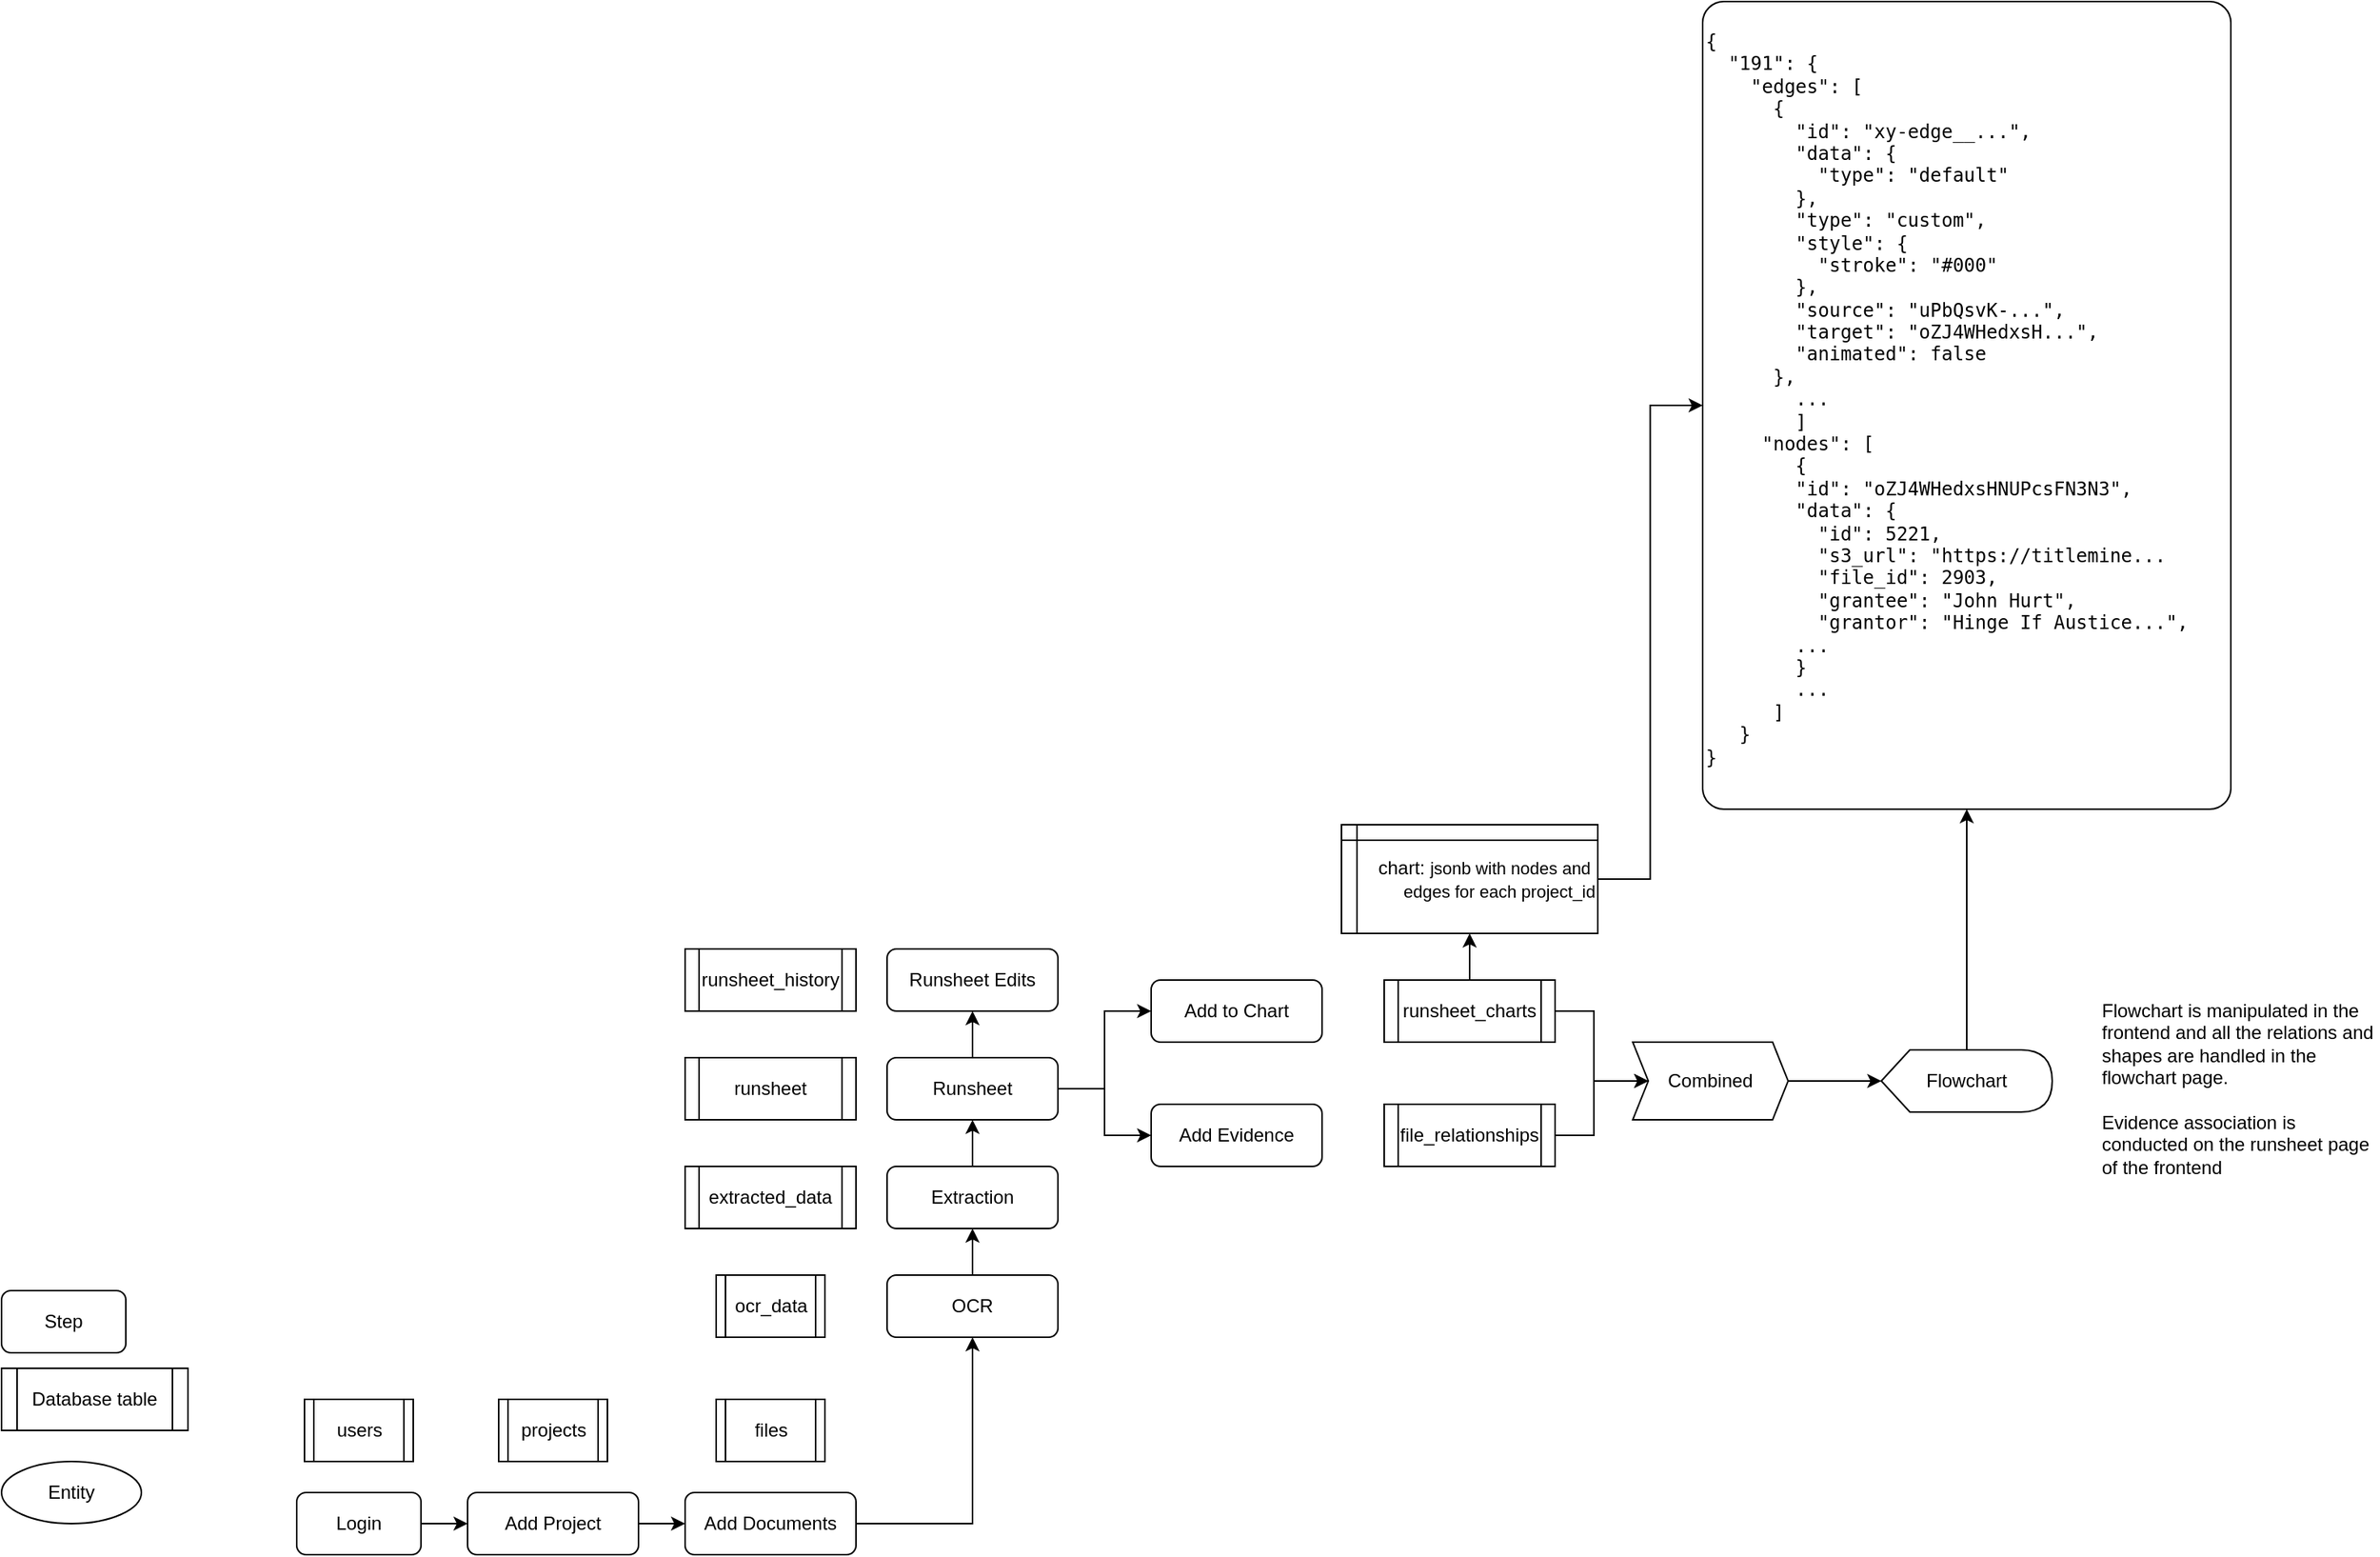<mxfile version="27.1.6" pages="2">
  <diagram name="Page-1" id="a7904f86-f2b4-8e86-fa97-74104820619b">
    <mxGraphModel dx="2620" dy="2680" grid="1" gridSize="10" guides="1" tooltips="1" connect="1" arrows="1" fold="1" page="0" pageScale="1" pageWidth="1100" pageHeight="850" background="none" math="0" shadow="0">
      <root>
        <mxCell id="0" />
        <mxCell id="1" parent="0" />
        <mxCell id="9Y6Pb2sn6LNr0E65mJt2-11" style="edgeStyle=orthogonalEdgeStyle;rounded=0;orthogonalLoop=1;jettySize=auto;html=1;" edge="1" parent="1" source="9Y6Pb2sn6LNr0E65mJt2-3" target="9Y6Pb2sn6LNr0E65mJt2-4">
          <mxGeometry relative="1" as="geometry" />
        </mxCell>
        <mxCell id="9Y6Pb2sn6LNr0E65mJt2-3" value="Login" style="rounded=1;whiteSpace=wrap;html=1;" vertex="1" parent="1">
          <mxGeometry x="230" y="60" width="80" height="40" as="geometry" />
        </mxCell>
        <mxCell id="9Y6Pb2sn6LNr0E65mJt2-12" style="edgeStyle=orthogonalEdgeStyle;rounded=0;orthogonalLoop=1;jettySize=auto;html=1;" edge="1" parent="1" source="9Y6Pb2sn6LNr0E65mJt2-4" target="9Y6Pb2sn6LNr0E65mJt2-6">
          <mxGeometry relative="1" as="geometry" />
        </mxCell>
        <mxCell id="9Y6Pb2sn6LNr0E65mJt2-4" value="Add Project" style="rounded=1;whiteSpace=wrap;html=1;" vertex="1" parent="1">
          <mxGeometry x="340" y="60" width="110" height="40" as="geometry" />
        </mxCell>
        <mxCell id="9Y6Pb2sn6LNr0E65mJt2-25" style="edgeStyle=orthogonalEdgeStyle;rounded=0;orthogonalLoop=1;jettySize=auto;html=1;entryX=0.5;entryY=1;entryDx=0;entryDy=0;" edge="1" parent="1" source="9Y6Pb2sn6LNr0E65mJt2-6" target="9Y6Pb2sn6LNr0E65mJt2-13">
          <mxGeometry relative="1" as="geometry" />
        </mxCell>
        <mxCell id="9Y6Pb2sn6LNr0E65mJt2-6" value="Add Documents" style="rounded=1;whiteSpace=wrap;html=1;" vertex="1" parent="1">
          <mxGeometry x="480" y="60" width="110" height="40" as="geometry" />
        </mxCell>
        <mxCell id="9Y6Pb2sn6LNr0E65mJt2-33" style="edgeStyle=orthogonalEdgeStyle;rounded=0;orthogonalLoop=1;jettySize=auto;html=1;" edge="1" parent="1" source="9Y6Pb2sn6LNr0E65mJt2-13" target="9Y6Pb2sn6LNr0E65mJt2-27">
          <mxGeometry relative="1" as="geometry" />
        </mxCell>
        <mxCell id="9Y6Pb2sn6LNr0E65mJt2-13" value="OCR " style="rounded=1;whiteSpace=wrap;html=1;" vertex="1" parent="1">
          <mxGeometry x="610" y="-80" width="110" height="40" as="geometry" />
        </mxCell>
        <mxCell id="9Y6Pb2sn6LNr0E65mJt2-14" value="Database table" style="shape=process;whiteSpace=wrap;html=1;backgroundOutline=1;size=0.083;" vertex="1" parent="1">
          <mxGeometry x="40" y="-20" width="120" height="40" as="geometry" />
        </mxCell>
        <mxCell id="9Y6Pb2sn6LNr0E65mJt2-18" value="Step" style="rounded=1;whiteSpace=wrap;html=1;" vertex="1" parent="1">
          <mxGeometry x="40" y="-70" width="80" height="40" as="geometry" />
        </mxCell>
        <mxCell id="9Y6Pb2sn6LNr0E65mJt2-19" value="Entity" style="ellipse;whiteSpace=wrap;html=1;" vertex="1" parent="1">
          <mxGeometry x="40" y="40" width="90" height="40" as="geometry" />
        </mxCell>
        <mxCell id="9Y6Pb2sn6LNr0E65mJt2-20" value="users" style="shape=process;whiteSpace=wrap;html=1;backgroundOutline=1;size=0.083;" vertex="1" parent="1">
          <mxGeometry x="235" width="70" height="40" as="geometry" />
        </mxCell>
        <mxCell id="9Y6Pb2sn6LNr0E65mJt2-23" value="projects" style="shape=process;whiteSpace=wrap;html=1;backgroundOutline=1;size=0.083;" vertex="1" parent="1">
          <mxGeometry x="360" width="70" height="40" as="geometry" />
        </mxCell>
        <mxCell id="9Y6Pb2sn6LNr0E65mJt2-24" value="files" style="shape=process;whiteSpace=wrap;html=1;backgroundOutline=1;size=0.083;" vertex="1" parent="1">
          <mxGeometry x="500" width="70" height="40" as="geometry" />
        </mxCell>
        <mxCell id="9Y6Pb2sn6LNr0E65mJt2-26" value="ocr_data" style="shape=process;whiteSpace=wrap;html=1;backgroundOutline=1;size=0.083;" vertex="1" parent="1">
          <mxGeometry x="500" y="-80" width="70" height="40" as="geometry" />
        </mxCell>
        <mxCell id="9Y6Pb2sn6LNr0E65mJt2-27" value="Extraction" style="rounded=1;whiteSpace=wrap;html=1;" vertex="1" parent="1">
          <mxGeometry x="610" y="-150" width="110" height="40" as="geometry" />
        </mxCell>
        <mxCell id="9Y6Pb2sn6LNr0E65mJt2-28" value="extracted_data" style="shape=process;whiteSpace=wrap;html=1;backgroundOutline=1;size=0.083;" vertex="1" parent="1">
          <mxGeometry x="480" y="-150" width="110" height="40" as="geometry" />
        </mxCell>
        <mxCell id="9Y6Pb2sn6LNr0E65mJt2-36" style="edgeStyle=orthogonalEdgeStyle;rounded=0;orthogonalLoop=1;jettySize=auto;html=1;entryX=0.5;entryY=1;entryDx=0;entryDy=0;" edge="1" parent="1" source="9Y6Pb2sn6LNr0E65mJt2-29" target="9Y6Pb2sn6LNr0E65mJt2-31">
          <mxGeometry relative="1" as="geometry" />
        </mxCell>
        <mxCell id="9Y6Pb2sn6LNr0E65mJt2-39" style="edgeStyle=orthogonalEdgeStyle;rounded=0;orthogonalLoop=1;jettySize=auto;html=1;entryX=0;entryY=0.5;entryDx=0;entryDy=0;" edge="1" parent="1" source="9Y6Pb2sn6LNr0E65mJt2-29" target="9Y6Pb2sn6LNr0E65mJt2-38">
          <mxGeometry relative="1" as="geometry" />
        </mxCell>
        <mxCell id="9Y6Pb2sn6LNr0E65mJt2-42" style="edgeStyle=orthogonalEdgeStyle;rounded=0;orthogonalLoop=1;jettySize=auto;html=1;entryX=0;entryY=0.5;entryDx=0;entryDy=0;" edge="1" parent="1" source="9Y6Pb2sn6LNr0E65mJt2-29" target="9Y6Pb2sn6LNr0E65mJt2-37">
          <mxGeometry relative="1" as="geometry" />
        </mxCell>
        <mxCell id="9Y6Pb2sn6LNr0E65mJt2-29" value="Runsheet" style="rounded=1;whiteSpace=wrap;html=1;" vertex="1" parent="1">
          <mxGeometry x="610" y="-220" width="110" height="40" as="geometry" />
        </mxCell>
        <mxCell id="9Y6Pb2sn6LNr0E65mJt2-30" value="runsheet" style="shape=process;whiteSpace=wrap;html=1;backgroundOutline=1;size=0.083;" vertex="1" parent="1">
          <mxGeometry x="480" y="-220" width="110" height="40" as="geometry" />
        </mxCell>
        <mxCell id="9Y6Pb2sn6LNr0E65mJt2-31" value="Runsheet Edits" style="rounded=1;whiteSpace=wrap;html=1;" vertex="1" parent="1">
          <mxGeometry x="610" y="-290" width="110" height="40" as="geometry" />
        </mxCell>
        <mxCell id="9Y6Pb2sn6LNr0E65mJt2-32" value="runsheet_history" style="shape=process;whiteSpace=wrap;html=1;backgroundOutline=1;size=0.083;" vertex="1" parent="1">
          <mxGeometry x="480" y="-290" width="110" height="40" as="geometry" />
        </mxCell>
        <mxCell id="9Y6Pb2sn6LNr0E65mJt2-34" style="edgeStyle=orthogonalEdgeStyle;rounded=0;orthogonalLoop=1;jettySize=auto;html=1;entryX=0.5;entryY=1;entryDx=0;entryDy=0;" edge="1" parent="1" source="9Y6Pb2sn6LNr0E65mJt2-27" target="9Y6Pb2sn6LNr0E65mJt2-29">
          <mxGeometry relative="1" as="geometry" />
        </mxCell>
        <mxCell id="9Y6Pb2sn6LNr0E65mJt2-37" value="Add to Chart" style="rounded=1;whiteSpace=wrap;html=1;" vertex="1" parent="1">
          <mxGeometry x="780" y="-270" width="110" height="40" as="geometry" />
        </mxCell>
        <mxCell id="9Y6Pb2sn6LNr0E65mJt2-38" value="Add Evidence" style="rounded=1;whiteSpace=wrap;html=1;" vertex="1" parent="1">
          <mxGeometry x="780" y="-190" width="110" height="40" as="geometry" />
        </mxCell>
        <mxCell id="9Y6Pb2sn6LNr0E65mJt2-52" style="edgeStyle=orthogonalEdgeStyle;rounded=0;orthogonalLoop=1;jettySize=auto;html=1;entryX=0;entryY=0.5;entryDx=0;entryDy=0;" edge="1" parent="1" source="9Y6Pb2sn6LNr0E65mJt2-40" target="9Y6Pb2sn6LNr0E65mJt2-50">
          <mxGeometry relative="1" as="geometry" />
        </mxCell>
        <mxCell id="9Y6Pb2sn6LNr0E65mJt2-40" value="file_relationships" style="shape=process;whiteSpace=wrap;html=1;backgroundOutline=1;size=0.083;" vertex="1" parent="1">
          <mxGeometry x="930" y="-190" width="110" height="40" as="geometry" />
        </mxCell>
        <mxCell id="9Y6Pb2sn6LNr0E65mJt2-44" style="edgeStyle=orthogonalEdgeStyle;rounded=0;orthogonalLoop=1;jettySize=auto;html=1;entryX=0.5;entryY=1;entryDx=0;entryDy=0;" edge="1" parent="1" source="9Y6Pb2sn6LNr0E65mJt2-41" target="9Y6Pb2sn6LNr0E65mJt2-43">
          <mxGeometry relative="1" as="geometry" />
        </mxCell>
        <mxCell id="9Y6Pb2sn6LNr0E65mJt2-51" style="edgeStyle=orthogonalEdgeStyle;rounded=0;orthogonalLoop=1;jettySize=auto;html=1;" edge="1" parent="1" source="9Y6Pb2sn6LNr0E65mJt2-41" target="9Y6Pb2sn6LNr0E65mJt2-50">
          <mxGeometry relative="1" as="geometry" />
        </mxCell>
        <mxCell id="9Y6Pb2sn6LNr0E65mJt2-41" value="runsheet_charts" style="shape=process;whiteSpace=wrap;html=1;backgroundOutline=1;size=0.083;" vertex="1" parent="1">
          <mxGeometry x="930" y="-270" width="110" height="40" as="geometry" />
        </mxCell>
        <mxCell id="9Y6Pb2sn6LNr0E65mJt2-57" style="edgeStyle=orthogonalEdgeStyle;rounded=0;orthogonalLoop=1;jettySize=auto;html=1;entryX=0;entryY=0.5;entryDx=0;entryDy=0;" edge="1" parent="1" source="9Y6Pb2sn6LNr0E65mJt2-43" target="9Y6Pb2sn6LNr0E65mJt2-45">
          <mxGeometry relative="1" as="geometry" />
        </mxCell>
        <mxCell id="9Y6Pb2sn6LNr0E65mJt2-43" value="chart: &lt;font style=&quot;font-size: 11px;&quot;&gt;jsonb with nodes and&amp;nbsp;&lt;/font&gt;&lt;div align=&quot;right&quot;&gt;&lt;font style=&quot;font-size: 11px;&quot;&gt;edges for each project_id&lt;/font&gt;&lt;/div&gt;" style="shape=internalStorage;whiteSpace=wrap;html=1;backgroundOutline=1;dx=10;dy=10;align=right;" vertex="1" parent="1">
          <mxGeometry x="902.5" y="-370" width="165" height="70" as="geometry" />
        </mxCell>
        <mxCell id="9Y6Pb2sn6LNr0E65mJt2-45" value="&lt;pre class=&quot;data&quot;&gt;{&lt;br&gt;  &quot;191&quot;: {&lt;br&gt;    &quot;edges&quot;: [&lt;br&gt;      {&lt;br&gt;        &quot;id&quot;: &quot;xy-edge__...&quot;,&lt;br&gt;        &quot;data&quot;: {&lt;br&gt;          &quot;type&quot;: &quot;default&quot;&lt;br&gt;        },&lt;br&gt;        &quot;type&quot;: &quot;custom&quot;,&lt;br&gt;        &quot;style&quot;: {&lt;br&gt;          &quot;stroke&quot;: &quot;#000&quot;&lt;br&gt;        },&lt;br&gt;        &quot;source&quot;: &quot;uPbQsvK-...&quot;,&lt;br&gt;        &quot;target&quot;: &quot;oZJ4WHedxsH...&quot;,&lt;br&gt;        &quot;animated&quot;: false&lt;br&gt;      },&lt;br&gt;&lt;span style=&quot;white-space: pre;&quot;&gt;&#x9;&lt;/span&gt;...&lt;br&gt;&lt;span style=&quot;white-space: pre;&quot;&gt;&#x9;&lt;/span&gt;]&lt;br&gt;     &quot;nodes&quot;: [&lt;br&gt;&lt;span style=&quot;white-space: pre;&quot;&gt;&#x9;&lt;/span&gt;{&lt;br/&gt;        &quot;id&quot;: &quot;oZJ4WHedxsHNUPcsFN3N3&quot;,&lt;br/&gt;        &quot;data&quot;: {&lt;br/&gt;          &quot;id&quot;: 5221,&lt;br/&gt;          &quot;s3_url&quot;: &quot;https://titlemine...&lt;br/&gt;          &quot;file_id&quot;: 2903,&lt;br/&gt;          &quot;grantee&quot;: &quot;John Hurt&quot;,&lt;br/&gt;          &quot;grantor&quot;: &quot;Hinge If Austice...&quot;,&lt;br/&gt;&lt;span style=&quot;white-space: pre;&quot;&gt;&#x9;&lt;/span&gt;...&lt;br&gt;&lt;span style=&quot;white-space: pre;&quot;&gt;&#x9;&lt;/span&gt;}&lt;br&gt;&lt;span style=&quot;white-space: pre;&quot;&gt;&#x9;&lt;/span&gt;...&lt;br&gt;      ]&lt;br&gt;   }&lt;br&gt;}&lt;/pre&gt;" style="text;whiteSpace=wrap;html=1;glass=0;shadow=0;fillColor=default;strokeColor=default;rounded=1;arcSize=4;" vertex="1" parent="1">
          <mxGeometry x="1135" y="-900" width="340" height="520" as="geometry" />
        </mxCell>
        <mxCell id="9Y6Pb2sn6LNr0E65mJt2-50" value="Combined" style="shape=step;perimeter=stepPerimeter;whiteSpace=wrap;html=1;fixedSize=1;size=10;" vertex="1" parent="1">
          <mxGeometry x="1090" y="-230" width="100" height="50" as="geometry" />
        </mxCell>
        <mxCell id="9Y6Pb2sn6LNr0E65mJt2-53" value="Flowchart" style="shape=display;whiteSpace=wrap;html=1;size=0.167;" vertex="1" parent="1">
          <mxGeometry x="1250" y="-225" width="110" height="40" as="geometry" />
        </mxCell>
        <mxCell id="9Y6Pb2sn6LNr0E65mJt2-54" style="edgeStyle=orthogonalEdgeStyle;rounded=0;orthogonalLoop=1;jettySize=auto;html=1;entryX=0;entryY=0.5;entryDx=0;entryDy=0;entryPerimeter=0;" edge="1" parent="1" source="9Y6Pb2sn6LNr0E65mJt2-50" target="9Y6Pb2sn6LNr0E65mJt2-53">
          <mxGeometry relative="1" as="geometry" />
        </mxCell>
        <mxCell id="9Y6Pb2sn6LNr0E65mJt2-55" style="edgeStyle=orthogonalEdgeStyle;rounded=0;orthogonalLoop=1;jettySize=auto;html=1;entryX=0.5;entryY=1;entryDx=0;entryDy=0;" edge="1" parent="1" source="9Y6Pb2sn6LNr0E65mJt2-53" target="9Y6Pb2sn6LNr0E65mJt2-45">
          <mxGeometry relative="1" as="geometry" />
        </mxCell>
        <mxCell id="9Y6Pb2sn6LNr0E65mJt2-59" value="&lt;div align=&quot;left&quot;&gt;Flowchart is manipulated in the frontend and all the relations and shapes are handled in the flowchart page. &lt;br&gt;&lt;/div&gt;&lt;div align=&quot;left&quot;&gt;&lt;br&gt;&lt;/div&gt;&lt;div align=&quot;left&quot;&gt;Evidence association is conducted on the runsheet page of the frontend&lt;/div&gt;" style="text;html=1;align=left;verticalAlign=middle;whiteSpace=wrap;rounded=0;" vertex="1" parent="1">
          <mxGeometry x="1390" y="-260" width="180" height="120" as="geometry" />
        </mxCell>
      </root>
    </mxGraphModel>
  </diagram>
  <diagram id="292sVJsFcYVL-qDGJEL4" name="Page-2">
    <mxGraphModel dx="1913" dy="1253" grid="1" gridSize="10" guides="1" tooltips="1" connect="1" arrows="1" fold="1" page="0" pageScale="1" pageWidth="850" pageHeight="1100" math="0" shadow="0">
      <root>
        <mxCell id="0" />
        <mxCell id="1" parent="0" />
        <mxCell id="dz-5I37olcEo6vvNZ6kJ-100" style="rounded=0;orthogonalLoop=1;jettySize=auto;html=1;entryX=0.5;entryY=1;entryDx=0;entryDy=0;shape=flexArrow;fillColor=light-dark(#888a85, #ededed);" edge="1" parent="1" source="dz-5I37olcEo6vvNZ6kJ-52" target="dz-5I37olcEo6vvNZ6kJ-2">
          <mxGeometry relative="1" as="geometry" />
        </mxCell>
        <mxCell id="dz-5I37olcEo6vvNZ6kJ-98" style="rounded=0;orthogonalLoop=1;jettySize=auto;html=1;entryX=0.5;entryY=1;entryDx=0;entryDy=0;edgeStyle=orthogonalEdgeStyle;elbow=vertical;curved=1;shape=arrow;strokeColor=default;fillColor=light-dark(#888a85, #ededed);" edge="1" parent="1" source="dz-5I37olcEo6vvNZ6kJ-52" target="dz-5I37olcEo6vvNZ6kJ-1">
          <mxGeometry relative="1" as="geometry" />
        </mxCell>
        <mxCell id="RlOCg8cz9WBLvG0VQajh-1" style="edgeStyle=orthogonalEdgeStyle;rounded=0;orthogonalLoop=1;jettySize=auto;html=1;" edge="1" parent="1" source="RlOCg8cz9WBLvG0VQajh-2" target="RlOCg8cz9WBLvG0VQajh-4">
          <mxGeometry relative="1" as="geometry" />
        </mxCell>
        <mxCell id="RlOCg8cz9WBLvG0VQajh-2" value="Login" style="rounded=1;whiteSpace=wrap;html=1;" vertex="1" parent="1">
          <mxGeometry x="320" y="1130" width="80" height="40" as="geometry" />
        </mxCell>
        <mxCell id="RlOCg8cz9WBLvG0VQajh-3" style="edgeStyle=orthogonalEdgeStyle;rounded=0;orthogonalLoop=1;jettySize=auto;html=1;" edge="1" parent="1" source="RlOCg8cz9WBLvG0VQajh-4" target="RlOCg8cz9WBLvG0VQajh-6">
          <mxGeometry relative="1" as="geometry" />
        </mxCell>
        <mxCell id="RlOCg8cz9WBLvG0VQajh-4" value="Add Project" style="rounded=1;whiteSpace=wrap;html=1;" vertex="1" parent="1">
          <mxGeometry x="430" y="1130" width="110" height="40" as="geometry" />
        </mxCell>
        <mxCell id="dz-5I37olcEo6vvNZ6kJ-305" style="edgeStyle=orthogonalEdgeStyle;rounded=0;orthogonalLoop=1;jettySize=auto;html=1;entryX=0.5;entryY=1;entryDx=0;entryDy=0;" edge="1" parent="1" source="RlOCg8cz9WBLvG0VQajh-6" target="RlOCg8cz9WBLvG0VQajh-8">
          <mxGeometry relative="1" as="geometry" />
        </mxCell>
        <mxCell id="RlOCg8cz9WBLvG0VQajh-6" value="Add Documents" style="rounded=1;whiteSpace=wrap;html=1;" vertex="1" parent="1">
          <mxGeometry x="570" y="1130" width="110" height="40" as="geometry" />
        </mxCell>
        <mxCell id="RlOCg8cz9WBLvG0VQajh-7" style="edgeStyle=orthogonalEdgeStyle;rounded=0;orthogonalLoop=1;jettySize=auto;html=1;" edge="1" parent="1" source="RlOCg8cz9WBLvG0VQajh-8" target="RlOCg8cz9WBLvG0VQajh-16">
          <mxGeometry relative="1" as="geometry" />
        </mxCell>
        <mxCell id="RlOCg8cz9WBLvG0VQajh-8" value="OCR " style="rounded=1;whiteSpace=wrap;html=1;" vertex="1" parent="1">
          <mxGeometry x="725" y="990" width="110" height="40" as="geometry" />
        </mxCell>
        <mxCell id="RlOCg8cz9WBLvG0VQajh-9" value="Database table" style="shape=process;whiteSpace=wrap;html=1;backgroundOutline=1;size=0.083;" vertex="1" parent="1">
          <mxGeometry x="130" y="1050" width="120" height="40" as="geometry" />
        </mxCell>
        <mxCell id="RlOCg8cz9WBLvG0VQajh-10" value="Step" style="rounded=1;whiteSpace=wrap;html=1;" vertex="1" parent="1">
          <mxGeometry x="130" y="1000" width="80" height="40" as="geometry" />
        </mxCell>
        <mxCell id="RlOCg8cz9WBLvG0VQajh-11" value="Entity" style="ellipse;whiteSpace=wrap;html=1;" vertex="1" parent="1">
          <mxGeometry x="130" y="1110" width="90" height="40" as="geometry" />
        </mxCell>
        <mxCell id="RlOCg8cz9WBLvG0VQajh-12" value="users" style="shape=process;whiteSpace=wrap;html=1;backgroundOutline=1;size=0.083;" vertex="1" parent="1">
          <mxGeometry x="325" y="1070" width="70" height="40" as="geometry" />
        </mxCell>
        <mxCell id="RlOCg8cz9WBLvG0VQajh-13" value="projects" style="shape=process;whiteSpace=wrap;html=1;backgroundOutline=1;size=0.083;" vertex="1" parent="1">
          <mxGeometry x="450" y="1070" width="70" height="40" as="geometry" />
        </mxCell>
        <mxCell id="RlOCg8cz9WBLvG0VQajh-14" value="files" style="shape=process;whiteSpace=wrap;html=1;backgroundOutline=1;size=0.083;" vertex="1" parent="1">
          <mxGeometry x="590" y="1070" width="70" height="40" as="geometry" />
        </mxCell>
        <mxCell id="RlOCg8cz9WBLvG0VQajh-15" value="ocr_data" style="shape=process;whiteSpace=wrap;html=1;backgroundOutline=1;size=0.083;" vertex="1" parent="1">
          <mxGeometry x="590" y="990" width="70" height="40" as="geometry" />
        </mxCell>
        <mxCell id="RlOCg8cz9WBLvG0VQajh-16" value="Extraction" style="rounded=1;whiteSpace=wrap;html=1;" vertex="1" parent="1">
          <mxGeometry x="725" y="920" width="110" height="40" as="geometry" />
        </mxCell>
        <mxCell id="RlOCg8cz9WBLvG0VQajh-17" value="extracted_data" style="shape=process;whiteSpace=wrap;html=1;backgroundOutline=1;size=0.083;" vertex="1" parent="1">
          <mxGeometry x="570" y="920" width="110" height="40" as="geometry" />
        </mxCell>
        <mxCell id="RlOCg8cz9WBLvG0VQajh-18" style="edgeStyle=orthogonalEdgeStyle;rounded=0;orthogonalLoop=1;jettySize=auto;html=1;entryX=0.5;entryY=1;entryDx=0;entryDy=0;" edge="1" parent="1" source="RlOCg8cz9WBLvG0VQajh-21" target="RlOCg8cz9WBLvG0VQajh-23">
          <mxGeometry relative="1" as="geometry" />
        </mxCell>
        <mxCell id="RlOCg8cz9WBLvG0VQajh-19" style="edgeStyle=orthogonalEdgeStyle;rounded=0;orthogonalLoop=1;jettySize=auto;html=1;entryX=0;entryY=0.5;entryDx=0;entryDy=0;" edge="1" parent="1" source="RlOCg8cz9WBLvG0VQajh-21" target="RlOCg8cz9WBLvG0VQajh-27">
          <mxGeometry relative="1" as="geometry" />
        </mxCell>
        <mxCell id="RlOCg8cz9WBLvG0VQajh-20" style="edgeStyle=orthogonalEdgeStyle;rounded=0;orthogonalLoop=1;jettySize=auto;html=1;entryX=0;entryY=0.5;entryDx=0;entryDy=0;" edge="1" parent="1" source="RlOCg8cz9WBLvG0VQajh-21" target="RlOCg8cz9WBLvG0VQajh-26">
          <mxGeometry relative="1" as="geometry" />
        </mxCell>
        <mxCell id="RlOCg8cz9WBLvG0VQajh-21" value="Runsheet" style="rounded=1;whiteSpace=wrap;html=1;" vertex="1" parent="1">
          <mxGeometry x="725" y="850" width="110" height="40" as="geometry" />
        </mxCell>
        <mxCell id="RlOCg8cz9WBLvG0VQajh-22" value="runsheet" style="shape=process;whiteSpace=wrap;html=1;backgroundOutline=1;size=0.083;" vertex="1" parent="1">
          <mxGeometry x="570" y="850" width="110" height="40" as="geometry" />
        </mxCell>
        <mxCell id="RlOCg8cz9WBLvG0VQajh-23" value="Runsheet Edits" style="rounded=1;whiteSpace=wrap;html=1;" vertex="1" parent="1">
          <mxGeometry x="725" y="780" width="110" height="40" as="geometry" />
        </mxCell>
        <mxCell id="RlOCg8cz9WBLvG0VQajh-24" value="runsheet_history" style="shape=process;whiteSpace=wrap;html=1;backgroundOutline=1;size=0.083;" vertex="1" parent="1">
          <mxGeometry x="570" y="780" width="110" height="40" as="geometry" />
        </mxCell>
        <mxCell id="RlOCg8cz9WBLvG0VQajh-25" style="edgeStyle=orthogonalEdgeStyle;rounded=0;orthogonalLoop=1;jettySize=auto;html=1;entryX=0.5;entryY=1;entryDx=0;entryDy=0;" edge="1" parent="1" source="RlOCg8cz9WBLvG0VQajh-16" target="RlOCg8cz9WBLvG0VQajh-21">
          <mxGeometry relative="1" as="geometry" />
        </mxCell>
        <mxCell id="dz-5I37olcEo6vvNZ6kJ-3" style="edgeStyle=orthogonalEdgeStyle;rounded=0;orthogonalLoop=1;jettySize=auto;html=1;entryX=0;entryY=0.5;entryDx=0;entryDy=0;" edge="1" parent="1" source="RlOCg8cz9WBLvG0VQajh-26" target="RlOCg8cz9WBLvG0VQajh-32">
          <mxGeometry relative="1" as="geometry" />
        </mxCell>
        <mxCell id="RlOCg8cz9WBLvG0VQajh-26" value="Add to Chart" style="rounded=1;whiteSpace=wrap;html=1;" vertex="1" parent="1">
          <mxGeometry x="940" y="803.75" width="110" height="40" as="geometry" />
        </mxCell>
        <mxCell id="dz-5I37olcEo6vvNZ6kJ-4" style="edgeStyle=orthogonalEdgeStyle;rounded=0;orthogonalLoop=1;jettySize=auto;html=1;entryX=0;entryY=0.5;entryDx=0;entryDy=0;" edge="1" parent="1" source="RlOCg8cz9WBLvG0VQajh-27" target="RlOCg8cz9WBLvG0VQajh-29">
          <mxGeometry relative="1" as="geometry" />
        </mxCell>
        <mxCell id="RlOCg8cz9WBLvG0VQajh-27" value="Add Evidence" style="rounded=1;whiteSpace=wrap;html=1;" vertex="1" parent="1">
          <mxGeometry x="940" y="883.75" width="110" height="40" as="geometry" />
        </mxCell>
        <mxCell id="RlOCg8cz9WBLvG0VQajh-28" style="edgeStyle=orthogonalEdgeStyle;rounded=0;orthogonalLoop=1;jettySize=auto;html=1;entryX=0;entryY=0.5;entryDx=0;entryDy=0;" edge="1" parent="1" source="RlOCg8cz9WBLvG0VQajh-29" target="RlOCg8cz9WBLvG0VQajh-36">
          <mxGeometry relative="1" as="geometry" />
        </mxCell>
        <mxCell id="RlOCg8cz9WBLvG0VQajh-29" value="file_relationships" style="shape=process;whiteSpace=wrap;html=1;backgroundOutline=1;size=0.083;" vertex="1" parent="1">
          <mxGeometry x="1100" y="883.75" width="110" height="40" as="geometry" />
        </mxCell>
        <mxCell id="RlOCg8cz9WBLvG0VQajh-30" style="edgeStyle=orthogonalEdgeStyle;rounded=0;orthogonalLoop=1;jettySize=auto;html=1;entryX=0.5;entryY=1;entryDx=0;entryDy=0;" edge="1" parent="1" source="RlOCg8cz9WBLvG0VQajh-32">
          <mxGeometry relative="1" as="geometry">
            <mxPoint x="1155" y="773.75" as="targetPoint" />
          </mxGeometry>
        </mxCell>
        <mxCell id="RlOCg8cz9WBLvG0VQajh-31" style="edgeStyle=orthogonalEdgeStyle;rounded=0;orthogonalLoop=1;jettySize=auto;html=1;" edge="1" parent="1" source="RlOCg8cz9WBLvG0VQajh-32" target="RlOCg8cz9WBLvG0VQajh-36">
          <mxGeometry relative="1" as="geometry" />
        </mxCell>
        <mxCell id="RlOCg8cz9WBLvG0VQajh-32" value="runsheet_charts" style="shape=process;whiteSpace=wrap;html=1;backgroundOutline=1;size=0.083;" vertex="1" parent="1">
          <mxGeometry x="1100" y="803.75" width="110" height="40" as="geometry" />
        </mxCell>
        <mxCell id="RlOCg8cz9WBLvG0VQajh-34" value="chart: &lt;font style=&quot;font-size: 11px;&quot;&gt;jsonb with nodes and&amp;nbsp;&lt;/font&gt;&lt;div align=&quot;right&quot;&gt;&lt;font style=&quot;font-size: 11px;&quot;&gt;edges for each project_id&lt;/font&gt;&lt;/div&gt;" style="shape=internalStorage;whiteSpace=wrap;html=1;backgroundOutline=1;dx=10;dy=10;align=right;spacing=4;" vertex="1" parent="1">
          <mxGeometry x="1072.5" y="700" width="165" height="70" as="geometry" />
        </mxCell>
        <mxCell id="RlOCg8cz9WBLvG0VQajh-36" value="Combined" style="shape=step;perimeter=stepPerimeter;whiteSpace=wrap;html=1;fixedSize=1;size=10;" vertex="1" parent="1">
          <mxGeometry x="1280" y="843.75" width="100" height="50" as="geometry" />
        </mxCell>
        <mxCell id="dz-5I37olcEo6vvNZ6kJ-106" style="edgeStyle=orthogonalEdgeStyle;rounded=0;orthogonalLoop=1;jettySize=auto;html=1;entryX=0;entryY=0.5;entryDx=0;entryDy=0;" edge="1" parent="1" source="RlOCg8cz9WBLvG0VQajh-37" target="dz-5I37olcEo6vvNZ6kJ-104">
          <mxGeometry relative="1" as="geometry" />
        </mxCell>
        <mxCell id="dz-5I37olcEo6vvNZ6kJ-107" style="edgeStyle=orthogonalEdgeStyle;rounded=0;orthogonalLoop=1;jettySize=auto;html=1;" edge="1" parent="1" source="RlOCg8cz9WBLvG0VQajh-37" target="dz-5I37olcEo6vvNZ6kJ-105">
          <mxGeometry relative="1" as="geometry">
            <Array as="points">
              <mxPoint x="1790" y="869" />
              <mxPoint x="1790" y="900" />
            </Array>
          </mxGeometry>
        </mxCell>
        <mxCell id="RlOCg8cz9WBLvG0VQajh-37" value="Flowchart" style="shape=display;whiteSpace=wrap;html=1;size=0.167;" vertex="1" parent="1">
          <mxGeometry x="1420" y="848.75" width="110" height="40" as="geometry" />
        </mxCell>
        <mxCell id="RlOCg8cz9WBLvG0VQajh-38" style="edgeStyle=orthogonalEdgeStyle;rounded=0;orthogonalLoop=1;jettySize=auto;html=1;entryX=0;entryY=0.5;entryDx=0;entryDy=0;entryPerimeter=0;" edge="1" parent="1" source="RlOCg8cz9WBLvG0VQajh-36" target="RlOCg8cz9WBLvG0VQajh-37">
          <mxGeometry relative="1" as="geometry" />
        </mxCell>
        <mxCell id="RlOCg8cz9WBLvG0VQajh-45" style="edgeStyle=orthogonalEdgeStyle;rounded=0;orthogonalLoop=1;jettySize=auto;html=1;entryX=0;entryY=0.5;entryDx=0;entryDy=0;" edge="1" parent="1" source="RlOCg8cz9WBLvG0VQajh-41" target="RlOCg8cz9WBLvG0VQajh-43">
          <mxGeometry relative="1" as="geometry" />
        </mxCell>
        <mxCell id="RlOCg8cz9WBLvG0VQajh-41" value="+ type" style="shape=process;whiteSpace=wrap;html=1;backgroundOutline=1;size=0.083;" vertex="1" parent="1">
          <mxGeometry x="690" y="1070" width="70" height="40" as="geometry" />
        </mxCell>
        <mxCell id="RlOCg8cz9WBLvG0VQajh-42" value="Evidence" style="ellipse;whiteSpace=wrap;html=1;" vertex="1" parent="1">
          <mxGeometry x="820" y="1050" width="90" height="40" as="geometry" />
        </mxCell>
        <mxCell id="RlOCg8cz9WBLvG0VQajh-43" value="Instruments" style="ellipse;whiteSpace=wrap;html=1;" vertex="1" parent="1">
          <mxGeometry x="820" y="1110" width="90" height="40" as="geometry" />
        </mxCell>
        <mxCell id="RlOCg8cz9WBLvG0VQajh-44" style="edgeStyle=orthogonalEdgeStyle;rounded=0;orthogonalLoop=1;jettySize=auto;html=1;" edge="1" parent="1" source="RlOCg8cz9WBLvG0VQajh-41">
          <mxGeometry relative="1" as="geometry">
            <mxPoint x="820" y="1071" as="targetPoint" />
          </mxGeometry>
        </mxCell>
        <mxCell id="RlOCg8cz9WBLvG0VQajh-46" value="Condition: only &quot;Evidence&quot; can be added as evidence to an &quot;Instrument&quot;" style="text;html=1;align=center;verticalAlign=middle;whiteSpace=wrap;rounded=0;" vertex="1" parent="1">
          <mxGeometry x="915" y="933.75" width="160" height="56.25" as="geometry" />
        </mxCell>
        <mxCell id="RlOCg8cz9WBLvG0VQajh-48" value="Frontend" style="shape=document;whiteSpace=wrap;html=1;boundedLbl=1;size=0.125;" vertex="1" parent="1">
          <mxGeometry x="130" y="900" width="120" height="80" as="geometry" />
        </mxCell>
        <mxCell id="RlOCg8cz9WBLvG0VQajh-49" value="&lt;div&gt;Expanded: Instruments &amp;amp; Evidences&lt;br&gt;&lt;div align=&quot;left&quot;&gt;Collapsed: Instruments&lt;/div&gt;&lt;/div&gt;" style="shape=document;whiteSpace=wrap;html=1;boundedLbl=1;size=0.125;" vertex="1" parent="1">
          <mxGeometry x="330" y="850" width="200" height="60" as="geometry" />
        </mxCell>
        <mxCell id="dz-5I37olcEo6vvNZ6kJ-1" value="&lt;div style=&quot;line-height: 80%;&quot;&gt;&lt;pre class=&quot;data&quot;&gt;&lt;font style=&quot;font-size: 8px; line-height: 80%;&quot;&gt;{&lt;br&gt;  &quot;191&quot;: {&lt;br&gt;    &quot;edges&quot;: [&lt;br&gt;      {&lt;br&gt;        &quot;id&quot;: &quot;xy-edge__...&quot;,&lt;br&gt;        &quot;data&quot;: {&lt;br&gt;          &quot;type&quot;: &quot;default&quot;&lt;br&gt;        },&lt;br&gt;        &quot;type&quot;: &quot;custom&quot;,&lt;br&gt;        &quot;style&quot;: {&lt;br&gt;          &quot;stroke&quot;: &quot;#000&quot;&lt;br&gt;        },&lt;br&gt;        &quot;source&quot;: &quot;uPbQsvK-...&quot;,&lt;br&gt;        &quot;target&quot;: &quot;oZJ4WHedxsH...&quot;,&lt;br&gt;        &quot;animated&quot;: false&lt;br&gt;      },&lt;br&gt;&lt;span style=&quot;white-space: pre;&quot;&gt;&#x9;&lt;/span&gt;...&lt;br&gt;&lt;span style=&quot;white-space: pre;&quot;&gt;&#x9;&lt;/span&gt;]&lt;br&gt;     &quot;nodes&quot;: [&lt;br&gt;&lt;span style=&quot;white-space: pre;&quot;&gt;&#x9;&lt;/span&gt;{&lt;br&gt;        &quot;id&quot;: &quot;oZJ4WHedxsHNUPcsFN3N3&quot;,&lt;br&gt;        &quot;data&quot;: {&lt;br&gt;          &quot;id&quot;: 5221,&lt;br&gt;          &quot;s3_url&quot;: &quot;https://titlemine...&lt;br&gt;          &quot;file_id&quot;: 2903,&lt;br&gt;          &quot;grantee&quot;: &quot;John Hurt&quot;,&lt;br&gt;          &quot;grantor&quot;: &quot;Hinge If Austice...&quot;,&lt;br&gt;&lt;span style=&quot;white-space: pre;&quot;&gt;&#x9;&lt;/span&gt;...&lt;br&gt;&lt;span style=&quot;white-space: pre;&quot;&gt;&#x9;&lt;/span&gt;}&lt;br&gt;&lt;span style=&quot;white-space: pre;&quot;&gt;&#x9;&lt;/span&gt;...&lt;br&gt;      ]&lt;br&gt;   }&lt;br&gt;}&lt;/font&gt;&lt;/pre&gt;&lt;/div&gt;" style="text;whiteSpace=wrap;html=1;glass=0;shadow=0;fillColor=default;strokeColor=default;rounded=1;arcSize=4;" vertex="1" parent="1">
          <mxGeometry x="1040" y="280" width="230" height="360" as="geometry" />
        </mxCell>
        <mxCell id="dz-5I37olcEo6vvNZ6kJ-2" value="GraphDB:Flowchart" style="swimlane;horizontal=0;whiteSpace=wrap;html=1;" vertex="1" parent="1">
          <mxGeometry x="1350" y="440" width="200" height="200" as="geometry" />
        </mxCell>
        <mxCell id="dz-5I37olcEo6vvNZ6kJ-6" value="&lt;div&gt;Nodes&lt;/div&gt;&lt;div&gt;Edges&lt;/div&gt;" style="text;html=1;align=center;verticalAlign=middle;resizable=0;points=[];autosize=1;strokeColor=none;fillColor=none;" vertex="1" parent="dz-5I37olcEo6vvNZ6kJ-2">
          <mxGeometry x="40" y="20" width="60" height="40" as="geometry" />
        </mxCell>
        <mxCell id="dz-5I37olcEo6vvNZ6kJ-5" value="&lt;div&gt;project_id as root node&lt;/div&gt;" style="shape=internalStorage;whiteSpace=wrap;html=1;backgroundOutline=1;dx=10;dy=10;align=right;" vertex="1" parent="1">
          <mxGeometry x="1350" y="700" width="165" height="70" as="geometry" />
        </mxCell>
        <mxCell id="dz-5I37olcEo6vvNZ6kJ-8" value="Time based representation of mineral title ownership transaction through Grantors and Grantees" style="text;html=1;align=left;verticalAlign=middle;whiteSpace=wrap;rounded=0;" vertex="1" parent="1">
          <mxGeometry x="1560" y="440" width="200" height="70" as="geometry" />
        </mxCell>
        <mxCell id="dz-5I37olcEo6vvNZ6kJ-9" value="GraphDB:Conveyance" style="swimlane;horizontal=0;whiteSpace=wrap;html=1;" vertex="1" parent="1">
          <mxGeometry x="1880" y="440" width="200" height="200" as="geometry" />
        </mxCell>
        <mxCell id="dz-5I37olcEo6vvNZ6kJ-10" value="&lt;div&gt;Nodes&lt;/div&gt;&lt;div&gt;Edges&lt;/div&gt;" style="text;html=1;align=center;verticalAlign=middle;resizable=0;points=[];autosize=1;strokeColor=none;fillColor=none;" vertex="1" parent="dz-5I37olcEo6vvNZ6kJ-9">
          <mxGeometry x="40" y="20" width="60" height="40" as="geometry" />
        </mxCell>
        <mxCell id="dz-5I37olcEo6vvNZ6kJ-12" value="1" style="rhombus;whiteSpace=wrap;html=1;" vertex="1" parent="1">
          <mxGeometry x="460" y="1200" width="50" height="50" as="geometry" />
        </mxCell>
        <mxCell id="dz-5I37olcEo6vvNZ6kJ-13" value="100" style="rhombus;whiteSpace=wrap;html=1;" vertex="1" parent="1">
          <mxGeometry x="600" y="1200" width="50" height="50" as="geometry" />
        </mxCell>
        <mxCell id="dz-5I37olcEo6vvNZ6kJ-14" value="15" style="rhombus;whiteSpace=wrap;html=1;" vertex="1" parent="1">
          <mxGeometry x="930" y="1105" width="50" height="50" as="geometry" />
        </mxCell>
        <mxCell id="dz-5I37olcEo6vvNZ6kJ-15" value="85" style="rhombus;whiteSpace=wrap;html=1;" vertex="1" parent="1">
          <mxGeometry x="930" y="1045" width="50" height="50" as="geometry" />
        </mxCell>
        <mxCell id="dz-5I37olcEo6vvNZ6kJ-16" value="&lt;div&gt;Flowchart&amp;nbsp;&amp;nbsp;&lt;/div&gt;&lt;div&gt;Instrument Shapes: 15&lt;/div&gt;&lt;div&gt;Evidence Shapes: 85&lt;/div&gt;&lt;div&gt;Grantor: ?&lt;/div&gt;&lt;div&gt;Grantee: ?&lt;/div&gt;&lt;div&gt;Land Splits: ?&lt;/div&gt;" style="text;html=1;align=center;verticalAlign=middle;whiteSpace=wrap;rounded=0;" vertex="1" parent="1">
          <mxGeometry x="1010" y="1045" width="140" height="105" as="geometry" />
        </mxCell>
        <mxCell id="dz-5I37olcEo6vvNZ6kJ-50" value="" style="group;fontSize=11;" vertex="1" connectable="0" parent="1">
          <mxGeometry x="1090" y="1220" width="370" height="340" as="geometry" />
        </mxCell>
        <mxCell id="dz-5I37olcEo6vvNZ6kJ-52" value="" style="rounded=1;whiteSpace=wrap;html=1;arcSize=2;fontSize=11;" vertex="1" parent="dz-5I37olcEo6vvNZ6kJ-50">
          <mxGeometry x="-8.605" y="-8.718" width="370" height="340" as="geometry" />
        </mxCell>
        <mxCell id="dz-5I37olcEo6vvNZ6kJ-23" value="" style="group;fontSize=11;" vertex="1" connectable="0" parent="dz-5I37olcEo6vvNZ6kJ-50">
          <mxGeometry x="221.57" y="113.333" width="124.767" height="34.872" as="geometry" />
        </mxCell>
        <mxCell id="dz-5I37olcEo6vvNZ6kJ-24" value="B1" style="ellipse;whiteSpace=wrap;html=1;aspect=fixed;flipH=1;fontSize=11;" vertex="1" parent="dz-5I37olcEo6vvNZ6kJ-23">
          <mxGeometry width="34.419" height="34.419" as="geometry" />
        </mxCell>
        <mxCell id="dz-5I37olcEo6vvNZ6kJ-26" value="B3" style="ellipse;whiteSpace=wrap;html=1;aspect=fixed;flipH=1;fontSize=11;" vertex="1" parent="dz-5I37olcEo6vvNZ6kJ-23">
          <mxGeometry x="90.349" width="34.419" height="34.419" as="geometry" />
        </mxCell>
        <mxCell id="dz-5I37olcEo6vvNZ6kJ-56" value="" style="group;fontSize=11;" vertex="1" connectable="0" parent="dz-5I37olcEo6vvNZ6kJ-50">
          <mxGeometry width="301.163" height="296.41" as="geometry" />
        </mxCell>
        <mxCell id="dz-5I37olcEo6vvNZ6kJ-33" style="edgeStyle=orthogonalEdgeStyle;rounded=0;orthogonalLoop=1;jettySize=auto;html=1;entryX=0.5;entryY=0;entryDx=0;entryDy=0;fontSize=11;" edge="1" parent="dz-5I37olcEo6vvNZ6kJ-56" source="dz-5I37olcEo6vvNZ6kJ-11" target="dz-5I37olcEo6vvNZ6kJ-17">
          <mxGeometry relative="1" as="geometry">
            <Array as="points">
              <mxPoint x="206.512" y="43.59" />
              <mxPoint x="133.372" y="43.59" />
            </Array>
          </mxGeometry>
        </mxCell>
        <mxCell id="dz-5I37olcEo6vvNZ6kJ-34" style="edgeStyle=orthogonalEdgeStyle;rounded=0;orthogonalLoop=1;jettySize=auto;html=1;entryX=0.5;entryY=0;entryDx=0;entryDy=0;fontSize=11;" edge="1" parent="dz-5I37olcEo6vvNZ6kJ-56" source="dz-5I37olcEo6vvNZ6kJ-11" target="dz-5I37olcEo6vvNZ6kJ-18">
          <mxGeometry relative="1" as="geometry">
            <Array as="points">
              <mxPoint x="206.512" y="43.59" />
              <mxPoint x="283.953" y="43.59" />
            </Array>
          </mxGeometry>
        </mxCell>
        <mxCell id="dz-5I37olcEo6vvNZ6kJ-11" value="O" style="ellipse;whiteSpace=wrap;html=1;aspect=fixed;fontSize=11;" vertex="1" parent="dz-5I37olcEo6vvNZ6kJ-56">
          <mxGeometry x="189.302" width="34.419" height="34.419" as="geometry" />
        </mxCell>
        <mxCell id="dz-5I37olcEo6vvNZ6kJ-35" style="rounded=0;orthogonalLoop=1;jettySize=auto;html=1;fontSize=11;" edge="1" parent="dz-5I37olcEo6vvNZ6kJ-56" source="dz-5I37olcEo6vvNZ6kJ-17" target="dz-5I37olcEo6vvNZ6kJ-19">
          <mxGeometry relative="1" as="geometry" />
        </mxCell>
        <mxCell id="dz-5I37olcEo6vvNZ6kJ-39" style="rounded=0;orthogonalLoop=1;jettySize=auto;html=1;entryX=0.5;entryY=0;entryDx=0;entryDy=0;fontSize=11;" edge="1" parent="dz-5I37olcEo6vvNZ6kJ-56" source="dz-5I37olcEo6vvNZ6kJ-17" target="dz-5I37olcEo6vvNZ6kJ-20">
          <mxGeometry relative="1" as="geometry" />
        </mxCell>
        <mxCell id="dz-5I37olcEo6vvNZ6kJ-40" style="rounded=0;orthogonalLoop=1;jettySize=auto;html=1;entryX=0.5;entryY=0;entryDx=0;entryDy=0;fontSize=11;" edge="1" parent="dz-5I37olcEo6vvNZ6kJ-56" source="dz-5I37olcEo6vvNZ6kJ-17" target="dz-5I37olcEo6vvNZ6kJ-21">
          <mxGeometry relative="1" as="geometry" />
        </mxCell>
        <mxCell id="dz-5I37olcEo6vvNZ6kJ-17" value="A" style="ellipse;whiteSpace=wrap;html=1;aspect=fixed;fontSize=11;" vertex="1" parent="dz-5I37olcEo6vvNZ6kJ-56">
          <mxGeometry x="116.163" y="61.026" width="34.419" height="34.419" as="geometry" />
        </mxCell>
        <mxCell id="dz-5I37olcEo6vvNZ6kJ-43" style="rounded=0;orthogonalLoop=1;jettySize=auto;html=1;fontSize=11;" edge="1" parent="dz-5I37olcEo6vvNZ6kJ-56" source="dz-5I37olcEo6vvNZ6kJ-18" target="dz-5I37olcEo6vvNZ6kJ-24">
          <mxGeometry relative="1" as="geometry" />
        </mxCell>
        <mxCell id="dz-5I37olcEo6vvNZ6kJ-45" style="rounded=0;orthogonalLoop=1;jettySize=auto;html=1;entryX=0.5;entryY=0;entryDx=0;entryDy=0;fontSize=11;" edge="1" parent="dz-5I37olcEo6vvNZ6kJ-56" source="dz-5I37olcEo6vvNZ6kJ-18" target="dz-5I37olcEo6vvNZ6kJ-26">
          <mxGeometry relative="1" as="geometry" />
        </mxCell>
        <mxCell id="dz-5I37olcEo6vvNZ6kJ-18" value="B" style="ellipse;whiteSpace=wrap;html=1;aspect=fixed;fontSize=11;" vertex="1" parent="dz-5I37olcEo6vvNZ6kJ-56">
          <mxGeometry x="266.744" y="61.026" width="34.419" height="34.419" as="geometry" />
        </mxCell>
        <mxCell id="dz-5I37olcEo6vvNZ6kJ-22" value="" style="group;fontSize=11;" vertex="1" connectable="0" parent="dz-5I37olcEo6vvNZ6kJ-56">
          <mxGeometry x="70.988" y="130.769" width="124.767" height="34.872" as="geometry" />
        </mxCell>
        <mxCell id="dz-5I37olcEo6vvNZ6kJ-19" value="A1" style="ellipse;whiteSpace=wrap;html=1;aspect=fixed;flipH=1;fontSize=11;" vertex="1" parent="dz-5I37olcEo6vvNZ6kJ-22">
          <mxGeometry width="34.419" height="34.419" as="geometry" />
        </mxCell>
        <mxCell id="dz-5I37olcEo6vvNZ6kJ-20" value="A2" style="ellipse;whiteSpace=wrap;html=1;aspect=fixed;flipH=1;fontSize=11;" vertex="1" parent="dz-5I37olcEo6vvNZ6kJ-22">
          <mxGeometry x="45.605" width="34.419" height="34.419" as="geometry" />
        </mxCell>
        <mxCell id="dz-5I37olcEo6vvNZ6kJ-21" value="A3" style="ellipse;whiteSpace=wrap;html=1;aspect=fixed;flipH=1;fontSize=11;" vertex="1" parent="dz-5I37olcEo6vvNZ6kJ-22">
          <mxGeometry x="90.349" width="34.419" height="34.419" as="geometry" />
        </mxCell>
        <mxCell id="dz-5I37olcEo6vvNZ6kJ-48" style="rounded=0;orthogonalLoop=1;jettySize=auto;html=1;entryX=0.727;entryY=0.037;entryDx=0;entryDy=0;entryPerimeter=0;fontSize=11;" edge="1" parent="dz-5I37olcEo6vvNZ6kJ-56" source="dz-5I37olcEo6vvNZ6kJ-27" target="dz-5I37olcEo6vvNZ6kJ-29">
          <mxGeometry relative="1" as="geometry" />
        </mxCell>
        <mxCell id="dz-5I37olcEo6vvNZ6kJ-49" style="rounded=0;orthogonalLoop=1;jettySize=auto;html=1;entryX=0.25;entryY=0;entryDx=0;entryDy=0;entryPerimeter=0;fontSize=11;" edge="1" parent="dz-5I37olcEo6vvNZ6kJ-56" source="dz-5I37olcEo6vvNZ6kJ-27" target="dz-5I37olcEo6vvNZ6kJ-30">
          <mxGeometry relative="1" as="geometry" />
        </mxCell>
        <mxCell id="dz-5I37olcEo6vvNZ6kJ-27" value="A1a" style="ellipse;whiteSpace=wrap;html=1;aspect=fixed;fontSize=11;" vertex="1" parent="dz-5I37olcEo6vvNZ6kJ-56">
          <mxGeometry x="34.419" y="200.513" width="34.419" height="34.419" as="geometry" />
        </mxCell>
        <mxCell id="dz-5I37olcEo6vvNZ6kJ-28" value="A1b" style="ellipse;whiteSpace=wrap;html=1;aspect=fixed;fontSize=11;" vertex="1" parent="dz-5I37olcEo6vvNZ6kJ-56">
          <mxGeometry x="98.953" y="200.513" width="34.419" height="34.419" as="geometry" />
        </mxCell>
        <mxCell id="dz-5I37olcEo6vvNZ6kJ-29" value="A1ai" style="ellipse;whiteSpace=wrap;html=1;aspect=fixed;fontSize=11;" vertex="1" parent="dz-5I37olcEo6vvNZ6kJ-56">
          <mxGeometry y="261.538" width="34.419" height="34.419" as="geometry" />
        </mxCell>
        <mxCell id="dz-5I37olcEo6vvNZ6kJ-30" value="A1aii" style="ellipse;whiteSpace=wrap;html=1;aspect=fixed;fontSize=11;" vertex="1" parent="dz-5I37olcEo6vvNZ6kJ-56">
          <mxGeometry x="64.535" y="261.538" width="34.419" height="34.419" as="geometry" />
        </mxCell>
        <mxCell id="dz-5I37olcEo6vvNZ6kJ-31" value="B1a" style="ellipse;whiteSpace=wrap;html=1;aspect=fixed;fontSize=11;" vertex="1" parent="dz-5I37olcEo6vvNZ6kJ-56">
          <mxGeometry x="195.756" y="174.359" width="34.419" height="34.419" as="geometry" />
        </mxCell>
        <mxCell id="dz-5I37olcEo6vvNZ6kJ-32" value="B1b" style="ellipse;whiteSpace=wrap;html=1;aspect=fixed;fontSize=11;" vertex="1" parent="dz-5I37olcEo6vvNZ6kJ-56">
          <mxGeometry x="247.384" y="174.359" width="34.419" height="34.419" as="geometry" />
        </mxCell>
        <mxCell id="dz-5I37olcEo6vvNZ6kJ-41" style="rounded=0;orthogonalLoop=1;jettySize=auto;html=1;fontSize=11;" edge="1" parent="dz-5I37olcEo6vvNZ6kJ-56" source="dz-5I37olcEo6vvNZ6kJ-19" target="dz-5I37olcEo6vvNZ6kJ-27">
          <mxGeometry relative="1" as="geometry" />
        </mxCell>
        <mxCell id="dz-5I37olcEo6vvNZ6kJ-42" style="rounded=0;orthogonalLoop=1;jettySize=auto;html=1;entryX=0.5;entryY=0;entryDx=0;entryDy=0;fontSize=11;" edge="1" parent="dz-5I37olcEo6vvNZ6kJ-56" source="dz-5I37olcEo6vvNZ6kJ-19" target="dz-5I37olcEo6vvNZ6kJ-28">
          <mxGeometry relative="1" as="geometry" />
        </mxCell>
        <mxCell id="dz-5I37olcEo6vvNZ6kJ-46" style="rounded=0;orthogonalLoop=1;jettySize=auto;html=1;entryX=0.5;entryY=0;entryDx=0;entryDy=0;fontSize=11;" edge="1" parent="dz-5I37olcEo6vvNZ6kJ-56" source="dz-5I37olcEo6vvNZ6kJ-24" target="dz-5I37olcEo6vvNZ6kJ-31">
          <mxGeometry relative="1" as="geometry" />
        </mxCell>
        <mxCell id="dz-5I37olcEo6vvNZ6kJ-47" style="rounded=0;orthogonalLoop=1;jettySize=auto;html=1;fontSize=11;" edge="1" parent="dz-5I37olcEo6vvNZ6kJ-56" source="dz-5I37olcEo6vvNZ6kJ-24" target="dz-5I37olcEo6vvNZ6kJ-32">
          <mxGeometry relative="1" as="geometry" />
        </mxCell>
        <mxCell id="dz-5I37olcEo6vvNZ6kJ-53" value="Flowchart" style="text;html=1;align=center;verticalAlign=middle;whiteSpace=wrap;rounded=0;fontSize=11;" vertex="1" parent="dz-5I37olcEo6vvNZ6kJ-56">
          <mxGeometry y="4.359" width="51.628" height="26.154" as="geometry" />
        </mxCell>
        <mxCell id="dz-5I37olcEo6vvNZ6kJ-60" style="edgeStyle=orthogonalEdgeStyle;rounded=0;orthogonalLoop=1;jettySize=auto;html=1;entryX=0.5;entryY=0;entryDx=0;entryDy=0;" edge="1" parent="dz-5I37olcEo6vvNZ6kJ-50" source="dz-5I37olcEo6vvNZ6kJ-18" target="dz-5I37olcEo6vvNZ6kJ-25">
          <mxGeometry relative="1" as="geometry" />
        </mxCell>
        <mxCell id="dz-5I37olcEo6vvNZ6kJ-25" value="B2" style="ellipse;whiteSpace=wrap;html=1;aspect=fixed;flipH=1;fontSize=11;" vertex="1" parent="dz-5I37olcEo6vvNZ6kJ-50">
          <mxGeometry x="266.744" y="120.003" width="34.419" height="34.419" as="geometry" />
        </mxCell>
        <mxCell id="dz-5I37olcEo6vvNZ6kJ-57" value="&lt;div align=&quot;left&quot;&gt;1. This is one of the many possible ways flowchart can be formed from 15 instruments and 85 evidences.&lt;/div&gt;&lt;div align=&quot;left&quot;&gt;2. This specific point in data flow gives us new information.&amp;nbsp;&lt;/div&gt;&lt;div align=&quot;left&quot;&gt;&lt;span style=&quot;white-space: pre;&quot;&gt;&#x9;&lt;/span&gt;a. Height of the graph&lt;/div&gt;&lt;div align=&quot;left&quot;&gt;&lt;span style=&quot;white-space: pre;&quot;&gt;&#x9;&lt;/span&gt;b. Number of leaf nodes &lt;br&gt;&lt;/div&gt;&lt;div align=&quot;left&quot;&gt;3. Height of the graph gives us the levels of transaction a parcel went through: 5&lt;/div&gt;&lt;div align=&quot;left&quot;&gt;4. Number of leaf nodes give us the number of subtracts that are present in a parcel. &lt;br&gt;&lt;/div&gt;&lt;div align=&quot;left&quot;&gt;5. This information is used in the later stages:&amp;nbsp; 9&lt;/div&gt;&lt;div align=&quot;left&quot;&gt;&lt;br&gt;&lt;/div&gt;" style="text;html=1;align=left;verticalAlign=middle;whiteSpace=wrap;rounded=0;" vertex="1" parent="1">
          <mxGeometry x="1460" y="1220" width="210" height="230" as="geometry" />
        </mxCell>
        <mxCell id="dz-5I37olcEo6vvNZ6kJ-61" value="" style="group;fontSize=11;" vertex="1" connectable="0" parent="1">
          <mxGeometry x="1840" y="1210" width="383" height="340" as="geometry" />
        </mxCell>
        <mxCell id="dz-5I37olcEo6vvNZ6kJ-62" value="" style="rounded=1;whiteSpace=wrap;html=1;arcSize=2;fontSize=11;" vertex="1" parent="dz-5I37olcEo6vvNZ6kJ-61">
          <mxGeometry x="-8.6" y="-8.72" width="391.6" height="340" as="geometry" />
        </mxCell>
        <mxCell id="dz-5I37olcEo6vvNZ6kJ-63" value="" style="group;fontSize=11;" vertex="1" connectable="0" parent="dz-5I37olcEo6vvNZ6kJ-61">
          <mxGeometry x="221.57" y="113.333" width="124.767" height="34.872" as="geometry" />
        </mxCell>
        <mxCell id="dz-5I37olcEo6vvNZ6kJ-64" value="B1" style="ellipse;whiteSpace=wrap;html=1;aspect=fixed;flipH=1;fontSize=11;" vertex="1" parent="dz-5I37olcEo6vvNZ6kJ-63">
          <mxGeometry width="34.419" height="34.419" as="geometry" />
        </mxCell>
        <mxCell id="dz-5I37olcEo6vvNZ6kJ-65" value="B3" style="ellipse;whiteSpace=wrap;html=1;aspect=fixed;flipH=1;fontSize=11;" vertex="1" parent="dz-5I37olcEo6vvNZ6kJ-63">
          <mxGeometry x="90.349" width="34.419" height="34.419" as="geometry" />
        </mxCell>
        <mxCell id="dz-5I37olcEo6vvNZ6kJ-66" value="" style="group;fontSize=11;" vertex="1" connectable="0" parent="dz-5I37olcEo6vvNZ6kJ-61">
          <mxGeometry width="314" height="296.41" as="geometry" />
        </mxCell>
        <mxCell id="dz-5I37olcEo6vvNZ6kJ-67" style="edgeStyle=orthogonalEdgeStyle;rounded=0;orthogonalLoop=1;jettySize=auto;html=1;entryX=0.5;entryY=0;entryDx=0;entryDy=0;fontSize=11;" edge="1" parent="dz-5I37olcEo6vvNZ6kJ-66" source="dz-5I37olcEo6vvNZ6kJ-69" target="dz-5I37olcEo6vvNZ6kJ-73">
          <mxGeometry relative="1" as="geometry">
            <Array as="points">
              <mxPoint x="206.512" y="43.59" />
              <mxPoint x="133.372" y="43.59" />
            </Array>
          </mxGeometry>
        </mxCell>
        <mxCell id="dz-5I37olcEo6vvNZ6kJ-68" style="edgeStyle=orthogonalEdgeStyle;rounded=0;orthogonalLoop=1;jettySize=auto;html=1;entryX=0.5;entryY=0;entryDx=0;entryDy=0;fontSize=11;" edge="1" parent="dz-5I37olcEo6vvNZ6kJ-66" source="dz-5I37olcEo6vvNZ6kJ-69" target="dz-5I37olcEo6vvNZ6kJ-74">
          <mxGeometry relative="1" as="geometry">
            <Array as="points">
              <mxPoint x="206.512" y="43.59" />
              <mxPoint x="283.953" y="43.59" />
            </Array>
          </mxGeometry>
        </mxCell>
        <mxCell id="dz-5I37olcEo6vvNZ6kJ-69" value="O" style="ellipse;whiteSpace=wrap;html=1;aspect=fixed;fontSize=11;" vertex="1" parent="dz-5I37olcEo6vvNZ6kJ-66">
          <mxGeometry x="189.302" width="34.419" height="34.419" as="geometry" />
        </mxCell>
        <mxCell id="dz-5I37olcEo6vvNZ6kJ-70" style="rounded=0;orthogonalLoop=1;jettySize=auto;html=1;fontSize=11;" edge="1" parent="dz-5I37olcEo6vvNZ6kJ-66" source="dz-5I37olcEo6vvNZ6kJ-73" target="dz-5I37olcEo6vvNZ6kJ-76">
          <mxGeometry relative="1" as="geometry" />
        </mxCell>
        <mxCell id="dz-5I37olcEo6vvNZ6kJ-71" style="rounded=0;orthogonalLoop=1;jettySize=auto;html=1;entryX=0.5;entryY=0;entryDx=0;entryDy=0;fontSize=11;" edge="1" parent="dz-5I37olcEo6vvNZ6kJ-66" source="dz-5I37olcEo6vvNZ6kJ-73" target="dz-5I37olcEo6vvNZ6kJ-77">
          <mxGeometry relative="1" as="geometry" />
        </mxCell>
        <mxCell id="dz-5I37olcEo6vvNZ6kJ-72" style="rounded=0;orthogonalLoop=1;jettySize=auto;html=1;entryX=0.5;entryY=0;entryDx=0;entryDy=0;fontSize=11;" edge="1" parent="dz-5I37olcEo6vvNZ6kJ-66" source="dz-5I37olcEo6vvNZ6kJ-73" target="dz-5I37olcEo6vvNZ6kJ-78">
          <mxGeometry relative="1" as="geometry" />
        </mxCell>
        <mxCell id="dz-5I37olcEo6vvNZ6kJ-73" value="A" style="ellipse;whiteSpace=wrap;html=1;aspect=fixed;fontSize=11;" vertex="1" parent="dz-5I37olcEo6vvNZ6kJ-66">
          <mxGeometry x="116.163" y="61.026" width="34.419" height="34.419" as="geometry" />
        </mxCell>
        <mxCell id="dz-5I37olcEo6vvNZ6kJ-74" value="B" style="ellipse;whiteSpace=wrap;html=1;aspect=fixed;fontSize=11;" vertex="1" parent="dz-5I37olcEo6vvNZ6kJ-66">
          <mxGeometry x="266.744" y="61.026" width="34.419" height="34.419" as="geometry" />
        </mxCell>
        <mxCell id="dz-5I37olcEo6vvNZ6kJ-75" value="" style="group;fontSize=11;" vertex="1" connectable="0" parent="dz-5I37olcEo6vvNZ6kJ-66">
          <mxGeometry x="70.988" y="130.769" width="124.767" height="34.872" as="geometry" />
        </mxCell>
        <mxCell id="dz-5I37olcEo6vvNZ6kJ-76" value="A1" style="ellipse;whiteSpace=wrap;html=1;aspect=fixed;flipH=1;fontSize=11;" vertex="1" parent="dz-5I37olcEo6vvNZ6kJ-75">
          <mxGeometry width="34.419" height="34.419" as="geometry" />
        </mxCell>
        <mxCell id="dz-5I37olcEo6vvNZ6kJ-77" value="A2" style="ellipse;whiteSpace=wrap;html=1;aspect=fixed;flipH=1;fontSize=11;" vertex="1" parent="dz-5I37olcEo6vvNZ6kJ-75">
          <mxGeometry x="45.605" width="34.419" height="34.419" as="geometry" />
        </mxCell>
        <mxCell id="dz-5I37olcEo6vvNZ6kJ-78" value="A3" style="ellipse;whiteSpace=wrap;html=1;aspect=fixed;flipH=1;fontSize=11;" vertex="1" parent="dz-5I37olcEo6vvNZ6kJ-75">
          <mxGeometry x="90.349" width="34.419" height="34.419" as="geometry" />
        </mxCell>
        <mxCell id="dz-5I37olcEo6vvNZ6kJ-79" style="rounded=0;orthogonalLoop=1;jettySize=auto;html=1;entryX=0.727;entryY=0.037;entryDx=0;entryDy=0;entryPerimeter=0;fontSize=11;" edge="1" parent="dz-5I37olcEo6vvNZ6kJ-66" source="dz-5I37olcEo6vvNZ6kJ-81" target="dz-5I37olcEo6vvNZ6kJ-83">
          <mxGeometry relative="1" as="geometry" />
        </mxCell>
        <mxCell id="dz-5I37olcEo6vvNZ6kJ-80" style="rounded=0;orthogonalLoop=1;jettySize=auto;html=1;entryX=0.25;entryY=0;entryDx=0;entryDy=0;entryPerimeter=0;fontSize=11;" edge="1" parent="dz-5I37olcEo6vvNZ6kJ-66" source="dz-5I37olcEo6vvNZ6kJ-81" target="dz-5I37olcEo6vvNZ6kJ-84">
          <mxGeometry relative="1" as="geometry" />
        </mxCell>
        <mxCell id="dz-5I37olcEo6vvNZ6kJ-81" value="A1a" style="ellipse;whiteSpace=wrap;html=1;aspect=fixed;fontSize=11;" vertex="1" parent="dz-5I37olcEo6vvNZ6kJ-66">
          <mxGeometry x="34.419" y="200.513" width="34.419" height="34.419" as="geometry" />
        </mxCell>
        <mxCell id="dz-5I37olcEo6vvNZ6kJ-82" value="A1b" style="ellipse;whiteSpace=wrap;html=1;aspect=fixed;fontSize=11;" vertex="1" parent="dz-5I37olcEo6vvNZ6kJ-66">
          <mxGeometry x="98.953" y="200.513" width="34.419" height="34.419" as="geometry" />
        </mxCell>
        <mxCell id="dz-5I37olcEo6vvNZ6kJ-83" value="A1ai" style="ellipse;whiteSpace=wrap;html=1;aspect=fixed;fontSize=11;" vertex="1" parent="dz-5I37olcEo6vvNZ6kJ-66">
          <mxGeometry y="261.538" width="34.419" height="34.419" as="geometry" />
        </mxCell>
        <mxCell id="dz-5I37olcEo6vvNZ6kJ-84" value="A1aii" style="ellipse;whiteSpace=wrap;html=1;aspect=fixed;fontSize=11;" vertex="1" parent="dz-5I37olcEo6vvNZ6kJ-66">
          <mxGeometry x="64.535" y="261.538" width="34.419" height="34.419" as="geometry" />
        </mxCell>
        <mxCell id="dz-5I37olcEo6vvNZ6kJ-85" value="B1a" style="ellipse;whiteSpace=wrap;html=1;aspect=fixed;fontSize=11;" vertex="1" parent="dz-5I37olcEo6vvNZ6kJ-66">
          <mxGeometry x="195.756" y="174.359" width="34.419" height="34.419" as="geometry" />
        </mxCell>
        <mxCell id="dz-5I37olcEo6vvNZ6kJ-86" value="B1b" style="ellipse;whiteSpace=wrap;html=1;aspect=fixed;fontSize=11;" vertex="1" parent="dz-5I37olcEo6vvNZ6kJ-66">
          <mxGeometry x="247.384" y="174.359" width="34.419" height="34.419" as="geometry" />
        </mxCell>
        <mxCell id="dz-5I37olcEo6vvNZ6kJ-87" style="rounded=0;orthogonalLoop=1;jettySize=auto;html=1;fontSize=11;" edge="1" parent="dz-5I37olcEo6vvNZ6kJ-66" source="dz-5I37olcEo6vvNZ6kJ-76" target="dz-5I37olcEo6vvNZ6kJ-81">
          <mxGeometry relative="1" as="geometry" />
        </mxCell>
        <mxCell id="dz-5I37olcEo6vvNZ6kJ-88" style="rounded=0;orthogonalLoop=1;jettySize=auto;html=1;entryX=0.5;entryY=0;entryDx=0;entryDy=0;fontSize=11;" edge="1" parent="dz-5I37olcEo6vvNZ6kJ-66" source="dz-5I37olcEo6vvNZ6kJ-76" target="dz-5I37olcEo6vvNZ6kJ-82">
          <mxGeometry relative="1" as="geometry" />
        </mxCell>
        <mxCell id="dz-5I37olcEo6vvNZ6kJ-89" value="Conveyance" style="text;html=1;align=center;verticalAlign=middle;whiteSpace=wrap;rounded=0;fontSize=11;" vertex="1" parent="dz-5I37olcEo6vvNZ6kJ-66">
          <mxGeometry x="10" y="4.13" width="82.79" height="26.15" as="geometry" />
        </mxCell>
        <mxCell id="dz-5I37olcEo6vvNZ6kJ-172" value="&lt;font style=&quot;font-size: 8px;&quot;&gt;750A&lt;/font&gt;" style="text;html=1;align=center;verticalAlign=middle;whiteSpace=wrap;rounded=1;strokeColor=default;" vertex="1" parent="dz-5I37olcEo6vvNZ6kJ-66">
          <mxGeometry x="90.16" y="56" width="26" height="12" as="geometry" />
        </mxCell>
        <mxCell id="dz-5I37olcEo6vvNZ6kJ-173" value="&lt;font style=&quot;font-size: 8px;&quot;&gt;150A&lt;/font&gt;" style="text;html=1;align=center;verticalAlign=middle;whiteSpace=wrap;rounded=1;strokeColor=default;" vertex="1" parent="dz-5I37olcEo6vvNZ6kJ-66">
          <mxGeometry x="15" y="188.51" width="26" height="12" as="geometry" />
        </mxCell>
        <mxCell id="dz-5I37olcEo6vvNZ6kJ-90" style="edgeStyle=orthogonalEdgeStyle;rounded=0;orthogonalLoop=1;jettySize=auto;html=1;entryX=0.5;entryY=0;entryDx=0;entryDy=0;" edge="1" parent="dz-5I37olcEo6vvNZ6kJ-61" source="dz-5I37olcEo6vvNZ6kJ-74" target="dz-5I37olcEo6vvNZ6kJ-91">
          <mxGeometry relative="1" as="geometry" />
        </mxCell>
        <mxCell id="dz-5I37olcEo6vvNZ6kJ-91" value="B2" style="ellipse;whiteSpace=wrap;html=1;aspect=fixed;flipH=1;fontSize=11;" vertex="1" parent="dz-5I37olcEo6vvNZ6kJ-61">
          <mxGeometry x="266.744" y="120.003" width="34.419" height="34.419" as="geometry" />
        </mxCell>
        <mxCell id="dz-5I37olcEo6vvNZ6kJ-92" style="rounded=0;orthogonalLoop=1;jettySize=auto;html=1;fontSize=11;" edge="1" parent="dz-5I37olcEo6vvNZ6kJ-61" source="dz-5I37olcEo6vvNZ6kJ-74" target="dz-5I37olcEo6vvNZ6kJ-64">
          <mxGeometry relative="1" as="geometry" />
        </mxCell>
        <mxCell id="dz-5I37olcEo6vvNZ6kJ-93" style="rounded=0;orthogonalLoop=1;jettySize=auto;html=1;entryX=0.5;entryY=0;entryDx=0;entryDy=0;fontSize=11;" edge="1" parent="dz-5I37olcEo6vvNZ6kJ-61" source="dz-5I37olcEo6vvNZ6kJ-64" target="dz-5I37olcEo6vvNZ6kJ-85">
          <mxGeometry relative="1" as="geometry" />
        </mxCell>
        <mxCell id="dz-5I37olcEo6vvNZ6kJ-94" style="rounded=0;orthogonalLoop=1;jettySize=auto;html=1;fontSize=11;" edge="1" parent="dz-5I37olcEo6vvNZ6kJ-61" source="dz-5I37olcEo6vvNZ6kJ-64" target="dz-5I37olcEo6vvNZ6kJ-86">
          <mxGeometry relative="1" as="geometry" />
        </mxCell>
        <mxCell id="dz-5I37olcEo6vvNZ6kJ-95" style="rounded=0;orthogonalLoop=1;jettySize=auto;html=1;entryX=0.5;entryY=0;entryDx=0;entryDy=0;fontSize=11;" edge="1" parent="dz-5I37olcEo6vvNZ6kJ-61" source="dz-5I37olcEo6vvNZ6kJ-74" target="dz-5I37olcEo6vvNZ6kJ-65">
          <mxGeometry relative="1" as="geometry" />
        </mxCell>
        <mxCell id="dz-5I37olcEo6vvNZ6kJ-169" value="&lt;font style=&quot;font-size: 8px;&quot;&gt;250A&lt;/font&gt;" style="text;html=1;align=center;verticalAlign=middle;whiteSpace=wrap;rounded=1;strokeColor=default;" vertex="1" parent="dz-5I37olcEo6vvNZ6kJ-61">
          <mxGeometry x="41" y="146" width="26" height="12" as="geometry" />
        </mxCell>
        <mxCell id="dz-5I37olcEo6vvNZ6kJ-170" value="&lt;font style=&quot;font-size: 8px;&quot;&gt;1000A&lt;/font&gt;" style="text;html=1;align=center;verticalAlign=middle;whiteSpace=wrap;rounded=1;strokeColor=default;" vertex="1" parent="dz-5I37olcEo6vvNZ6kJ-61">
          <mxGeometry x="243" y="23" width="26" height="12" as="geometry" />
        </mxCell>
        <mxCell id="dz-5I37olcEo6vvNZ6kJ-171" value="&lt;font style=&quot;font-size: 8px;&quot;&gt;250A&lt;/font&gt;" style="text;html=1;align=center;verticalAlign=middle;whiteSpace=wrap;rounded=1;strokeColor=default;" vertex="1" parent="dz-5I37olcEo6vvNZ6kJ-61">
          <mxGeometry x="309" y="58" width="26" height="12" as="geometry" />
        </mxCell>
        <mxCell id="dz-5I37olcEo6vvNZ6kJ-174" value="&lt;font style=&quot;font-size: 8px;&quot;&gt;100A&lt;/font&gt;" style="text;html=1;align=center;verticalAlign=middle;whiteSpace=wrap;rounded=1;strokeColor=default;" vertex="1" parent="dz-5I37olcEo6vvNZ6kJ-61">
          <mxGeometry x="128" y="187" width="26" height="12" as="geometry" />
        </mxCell>
        <mxCell id="dz-5I37olcEo6vvNZ6kJ-175" value="&lt;font style=&quot;font-size: 8px;&quot;&gt;100A&lt;/font&gt;" style="text;html=1;align=center;verticalAlign=middle;whiteSpace=wrap;rounded=1;strokeColor=default;" vertex="1" parent="dz-5I37olcEo6vvNZ6kJ-61">
          <mxGeometry x="3" y="302" width="26" height="12" as="geometry" />
        </mxCell>
        <mxCell id="dz-5I37olcEo6vvNZ6kJ-177" value="&lt;font style=&quot;font-size: 8px;&quot;&gt;50A&lt;/font&gt;" style="text;html=1;align=center;verticalAlign=middle;whiteSpace=wrap;rounded=1;strokeColor=default;" vertex="1" parent="dz-5I37olcEo6vvNZ6kJ-61">
          <mxGeometry x="70" y="302" width="26" height="12" as="geometry" />
        </mxCell>
        <mxCell id="dz-5I37olcEo6vvNZ6kJ-101" value="Combined" style="shape=step;perimeter=stepPerimeter;whiteSpace=wrap;html=1;fixedSize=1;size=10;" vertex="1" parent="1">
          <mxGeometry x="2590" y="845" width="100" height="50" as="geometry" />
        </mxCell>
        <mxCell id="dz-5I37olcEo6vvNZ6kJ-102" value="jsonb: Depth" style="shape=process;whiteSpace=wrap;html=1;backgroundOutline=1;size=0.083;" vertex="1" parent="1">
          <mxGeometry x="2055" y="941.88" width="110" height="40" as="geometry" />
        </mxCell>
        <mxCell id="dz-5I37olcEo6vvNZ6kJ-254" style="edgeStyle=orthogonalEdgeStyle;rounded=0;orthogonalLoop=1;jettySize=auto;html=1;entryX=0;entryY=0.5;entryDx=0;entryDy=0;" edge="1" parent="1" source="dz-5I37olcEo6vvNZ6kJ-104" target="dz-5I37olcEo6vvNZ6kJ-101">
          <mxGeometry relative="1" as="geometry" />
        </mxCell>
        <mxCell id="dz-5I37olcEo6vvNZ6kJ-104" value="Mineral Tract Input" style="rounded=1;whiteSpace=wrap;html=1;" vertex="1" parent="1">
          <mxGeometry x="2050" y="820" width="120" height="40" as="geometry" />
        </mxCell>
        <mxCell id="dz-5I37olcEo6vvNZ6kJ-255" style="edgeStyle=orthogonalEdgeStyle;rounded=0;orthogonalLoop=1;jettySize=auto;html=1;entryX=0;entryY=0.5;entryDx=0;entryDy=0;" edge="1" parent="1" source="dz-5I37olcEo6vvNZ6kJ-105" target="dz-5I37olcEo6vvNZ6kJ-101">
          <mxGeometry relative="1" as="geometry" />
        </mxCell>
        <mxCell id="dz-5I37olcEo6vvNZ6kJ-105" value="Mineral Depth Input" style="rounded=1;whiteSpace=wrap;html=1;" vertex="1" parent="1">
          <mxGeometry x="2050" y="880" width="120" height="40" as="geometry" />
        </mxCell>
        <mxCell id="dz-5I37olcEo6vvNZ6kJ-108" value="Land Split based representation of mineral title ownership transaction through Grantors and Grantees" style="text;html=1;align=left;verticalAlign=middle;whiteSpace=wrap;rounded=0;" vertex="1" parent="1">
          <mxGeometry x="2100" y="440" width="200" height="70" as="geometry" />
        </mxCell>
        <mxCell id="dz-5I37olcEo6vvNZ6kJ-160" value="" style="group" vertex="1" connectable="0" parent="1">
          <mxGeometry x="1080" y="1613" width="356" height="241" as="geometry" />
        </mxCell>
        <mxCell id="dz-5I37olcEo6vvNZ6kJ-110" value="" style="rounded=1;whiteSpace=wrap;html=1;arcSize=2;fontSize=11;" vertex="1" parent="dz-5I37olcEo6vvNZ6kJ-160">
          <mxGeometry width="356" height="241" as="geometry" />
        </mxCell>
        <mxCell id="dz-5I37olcEo6vvNZ6kJ-137" value="Each circle represents:" style="text;html=1;align=center;verticalAlign=middle;whiteSpace=wrap;rounded=0;fontSize=11;" vertex="1" parent="dz-5I37olcEo6vvNZ6kJ-160">
          <mxGeometry x="15" y="24.85" width="82.79" height="26.15" as="geometry" />
        </mxCell>
        <mxCell id="dz-5I37olcEo6vvNZ6kJ-154" style="edgeStyle=orthogonalEdgeStyle;rounded=0;orthogonalLoop=1;jettySize=auto;html=1;entryX=0.5;entryY=0;entryDx=0;entryDy=0;" edge="1" parent="dz-5I37olcEo6vvNZ6kJ-160" source="dz-5I37olcEo6vvNZ6kJ-146" target="dz-5I37olcEo6vvNZ6kJ-148">
          <mxGeometry relative="1" as="geometry" />
        </mxCell>
        <mxCell id="dz-5I37olcEo6vvNZ6kJ-146" value="Grantor" style="ellipse;whiteSpace=wrap;html=1;" vertex="1" parent="dz-5I37olcEo6vvNZ6kJ-160">
          <mxGeometry x="125.5" y="37.01" width="73" height="35.68" as="geometry" />
        </mxCell>
        <mxCell id="dz-5I37olcEo6vvNZ6kJ-147" value="Grantee A1" style="ellipse;whiteSpace=wrap;html=1;" vertex="1" parent="dz-5I37olcEo6vvNZ6kJ-160">
          <mxGeometry x="37.89" y="174.75" width="73" height="35.68" as="geometry" />
        </mxCell>
        <mxCell id="dz-5I37olcEo6vvNZ6kJ-150" value="" style="group" vertex="1" connectable="0" parent="dz-5I37olcEo6vvNZ6kJ-160">
          <mxGeometry x="102" y="100" width="120" height="47" as="geometry" />
        </mxCell>
        <mxCell id="dz-5I37olcEo6vvNZ6kJ-148" value="&lt;div align=&quot;left&quot;&gt;Instrument for &lt;br&gt;&lt;/div&gt;" style="ellipse;whiteSpace=wrap;html=1;align=left;spacingLeft=7;" vertex="1" parent="dz-5I37olcEo6vvNZ6kJ-150">
          <mxGeometry width="120" height="47" as="geometry" />
        </mxCell>
        <mxCell id="dz-5I37olcEo6vvNZ6kJ-121" value="A" style="ellipse;whiteSpace=wrap;html=1;aspect=fixed;fontSize=11;" vertex="1" parent="dz-5I37olcEo6vvNZ6kJ-150">
          <mxGeometry x="87" y="10" width="24.7" height="24.7" as="geometry" />
        </mxCell>
        <mxCell id="dz-5I37olcEo6vvNZ6kJ-152" value="Grantee A2" style="ellipse;whiteSpace=wrap;html=1;" vertex="1" parent="dz-5I37olcEo6vvNZ6kJ-160">
          <mxGeometry x="127" y="174.75" width="73" height="35.68" as="geometry" />
        </mxCell>
        <mxCell id="dz-5I37olcEo6vvNZ6kJ-153" value="Grantee A3" style="ellipse;whiteSpace=wrap;html=1;" vertex="1" parent="dz-5I37olcEo6vvNZ6kJ-160">
          <mxGeometry x="216" y="174.75" width="73" height="35.68" as="geometry" />
        </mxCell>
        <mxCell id="dz-5I37olcEo6vvNZ6kJ-155" style="rounded=0;orthogonalLoop=1;jettySize=auto;html=1;entryX=0.5;entryY=0;entryDx=0;entryDy=0;" edge="1" parent="dz-5I37olcEo6vvNZ6kJ-160" source="dz-5I37olcEo6vvNZ6kJ-148" target="dz-5I37olcEo6vvNZ6kJ-147">
          <mxGeometry relative="1" as="geometry" />
        </mxCell>
        <mxCell id="dz-5I37olcEo6vvNZ6kJ-156" style="rounded=0;orthogonalLoop=1;jettySize=auto;html=1;entryX=0.5;entryY=0;entryDx=0;entryDy=0;" edge="1" parent="dz-5I37olcEo6vvNZ6kJ-160" source="dz-5I37olcEo6vvNZ6kJ-148" target="dz-5I37olcEo6vvNZ6kJ-152">
          <mxGeometry relative="1" as="geometry" />
        </mxCell>
        <mxCell id="dz-5I37olcEo6vvNZ6kJ-157" style="rounded=0;orthogonalLoop=1;jettySize=auto;html=1;entryX=0.5;entryY=0;entryDx=0;entryDy=0;" edge="1" parent="dz-5I37olcEo6vvNZ6kJ-160" source="dz-5I37olcEo6vvNZ6kJ-148" target="dz-5I37olcEo6vvNZ6kJ-153">
          <mxGeometry relative="1" as="geometry" />
        </mxCell>
        <mxCell id="dz-5I37olcEo6vvNZ6kJ-158" value="Evidences" style="rounded=1;whiteSpace=wrap;html=1;" vertex="1" parent="dz-5I37olcEo6vvNZ6kJ-160">
          <mxGeometry x="253" y="97" width="82" height="48" as="geometry" />
        </mxCell>
        <mxCell id="dz-5I37olcEo6vvNZ6kJ-159" style="rounded=0;orthogonalLoop=1;jettySize=auto;html=1;entryX=0;entryY=0.5;entryDx=0;entryDy=0;" edge="1" parent="dz-5I37olcEo6vvNZ6kJ-160" source="dz-5I37olcEo6vvNZ6kJ-148" target="dz-5I37olcEo6vvNZ6kJ-158">
          <mxGeometry relative="1" as="geometry" />
        </mxCell>
        <mxCell id="dz-5I37olcEo6vvNZ6kJ-161" value="&lt;div&gt;1. Here, we get the area in each split and the third dimension in the mineral rights, the depth input.&lt;/div&gt;&lt;div&gt;2. With this info we can establish which sub-tract is associated with which tract and how tracts are associated with the&amp;nbsp; main parcel.&lt;/div&gt;&lt;div&gt;3. We are calling this the Land Split Based Representation&lt;/div&gt;" style="text;html=1;align=left;verticalAlign=middle;whiteSpace=wrap;rounded=0;" vertex="1" parent="1">
          <mxGeometry x="1525" y="1015" width="210" height="131" as="geometry" />
        </mxCell>
        <mxCell id="dz-5I37olcEo6vvNZ6kJ-178" value="" style="group;fontSize=11;" vertex="1" connectable="0" parent="1">
          <mxGeometry x="2246" y="1210" width="164" height="340" as="geometry" />
        </mxCell>
        <mxCell id="dz-5I37olcEo6vvNZ6kJ-179" value="" style="rounded=1;whiteSpace=wrap;html=1;arcSize=2;fontSize=11;" vertex="1" parent="dz-5I37olcEo6vvNZ6kJ-178">
          <mxGeometry x="-3.683" y="-8.72" width="167.683" height="340" as="geometry" />
        </mxCell>
        <mxCell id="dz-5I37olcEo6vvNZ6kJ-247" value="Depth Input" style="text;html=1;align=center;verticalAlign=middle;whiteSpace=wrap;rounded=0;fontSize=11;" vertex="1" parent="dz-5I37olcEo6vvNZ6kJ-178">
          <mxGeometry y="1.28" width="70" height="26.15" as="geometry" />
        </mxCell>
        <mxCell id="dz-5I37olcEo6vvNZ6kJ-248" value="&lt;div align=&quot;left&quot;&gt;1. Soil and Surface &lt;br&gt;&lt;/div&gt;" style="shape=parallelogram;perimeter=parallelogramPerimeter;whiteSpace=wrap;html=1;fixedSize=1;size=10;" vertex="1" parent="dz-5I37olcEo6vvNZ6kJ-178">
          <mxGeometry x="14" y="30" width="136" height="20" as="geometry" />
        </mxCell>
        <mxCell id="dz-5I37olcEo6vvNZ6kJ-249" value="&lt;div align=&quot;left&quot;&gt;2. Water Aquifer&lt;/div&gt;" style="shape=parallelogram;perimeter=parallelogramPerimeter;whiteSpace=wrap;html=1;fixedSize=1;size=10;" vertex="1" parent="dz-5I37olcEo6vvNZ6kJ-178">
          <mxGeometry x="14" y="60" width="136" height="20" as="geometry" />
        </mxCell>
        <mxCell id="dz-5I37olcEo6vvNZ6kJ-250" value="&lt;div align=&quot;left&quot;&gt;3. Oil and N. Gas&lt;/div&gt;" style="shape=parallelogram;perimeter=parallelogramPerimeter;whiteSpace=wrap;html=1;fixedSize=1;size=10;" vertex="1" parent="dz-5I37olcEo6vvNZ6kJ-178">
          <mxGeometry x="14" y="90" width="136" height="20" as="geometry" />
        </mxCell>
        <mxCell id="dz-5I37olcEo6vvNZ6kJ-251" value="&lt;div align=&quot;left&quot;&gt;4. Metal Ores &lt;br&gt;&lt;/div&gt;" style="shape=parallelogram;perimeter=parallelogramPerimeter;whiteSpace=wrap;html=1;fixedSize=1;size=10;" vertex="1" parent="dz-5I37olcEo6vvNZ6kJ-178">
          <mxGeometry x="14" y="120" width="136" height="20" as="geometry" />
        </mxCell>
        <mxCell id="dz-5I37olcEo6vvNZ6kJ-253" value="Conveyance" style="shape=process;whiteSpace=wrap;html=1;backgroundOutline=1;size=0.083;" vertex="1" parent="1">
          <mxGeometry x="2055" y="763.75" width="110" height="40" as="geometry" />
        </mxCell>
        <mxCell id="dz-5I37olcEo6vvNZ6kJ-256" value="&lt;div&gt;For our 100 documents example, we will have 15 Conveyance data points, one for each instrument.&amp;nbsp;&lt;/div&gt;&lt;div&gt;Assuming each conveyance page has 10 layers of depth and 6 Interests, we will have 60 unique combination of numbers to track for every Instrument.&lt;/div&gt;" style="text;html=1;align=left;verticalAlign=middle;whiteSpace=wrap;rounded=1;strokeColor=default;arcSize=8;spacingLeft=3;" vertex="1" parent="1">
          <mxGeometry x="1840" y="1060" width="210" height="130" as="geometry" />
        </mxCell>
        <mxCell id="dz-5I37olcEo6vvNZ6kJ-257" value="&lt;div&gt;To store this we will use JSONB column in &quot;Conveyance&quot; table with 6 Mineral rights values as sub-array which will be added later.&lt;/div&gt;&lt;div&gt;{&lt;/div&gt;&lt;div&gt;&amp;nbsp; [&lt;/div&gt;&lt;div&gt;&lt;span style=&quot;white-space: pre;&quot;&gt;    &#39;&lt;/span&gt;depth-1&#39;: {&lt;/div&gt;&lt;div&gt;&lt;span style=&quot;white-space: pre;&quot;&gt;&#x9;&lt;/span&gt;&#39;desc&#39;: &#39;TEXT TEXT TEXT&#39;&lt;/div&gt;&lt;div&gt;&amp;nbsp;&amp;nbsp;&amp;nbsp; },&lt;/div&gt;&lt;div&gt;&amp;nbsp; ]&lt;/div&gt;&lt;div&gt;}&lt;/div&gt;" style="text;html=1;align=left;verticalAlign=middle;whiteSpace=wrap;rounded=1;strokeColor=default;arcSize=8;spacingLeft=3;" vertex="1" parent="1">
          <mxGeometry x="2420" y="1340" width="210" height="180" as="geometry" />
        </mxCell>
        <mxCell id="dz-5I37olcEo6vvNZ6kJ-258" value="&lt;div&gt;Depth input will another dimension to the Conveyance information&lt;/div&gt;&lt;div&gt;Each of this Depth Input Level is expected to have at least 6 values attached to it. These are 6 types of mineral interests.&lt;/div&gt;" style="text;html=1;align=left;verticalAlign=middle;whiteSpace=wrap;rounded=1;strokeColor=default;arcSize=8;spacingLeft=3;" vertex="1" parent="1">
          <mxGeometry x="2420" y="1200" width="210" height="130" as="geometry" />
        </mxCell>
        <mxCell id="dz-5I37olcEo6vvNZ6kJ-259" value="&lt;div&gt;To store this we will use JSONB column in &quot;Conveyance&quot; table with 6 Mineral rights values as sub-array.&lt;/div&gt;&lt;div&gt;{&lt;/div&gt;&lt;div&gt;&amp;nbsp; [&lt;/div&gt;&lt;div&gt;&lt;span style=&quot;white-space: pre;&quot;&gt;    &#39;&lt;/span&gt;depth-1&#39;: {&lt;/div&gt;&lt;div&gt;&lt;span style=&quot;white-space: pre;&quot;&gt;&#x9;&lt;/span&gt;&#39;desc&#39;: &#39;TEXT TEXT TEXT&#39;&lt;/div&gt;&lt;div&gt;&lt;span style=&quot;white-space: pre;&quot;&gt;&#x9;&#39;MI&#39;: 100,&lt;/span&gt;&lt;/div&gt;&lt;div&gt;&lt;span style=&quot;white-space: pre;&quot;&gt;&lt;span style=&quot;white-space: pre;&quot;&gt;&#x9;&lt;/span&gt;&#39;WI&#39;: 50&lt;/span&gt;&lt;/div&gt;&lt;div&gt;&amp;nbsp;&amp;nbsp;&amp;nbsp; },&lt;/div&gt;&lt;div&gt;&amp;nbsp; ]&lt;/div&gt;&lt;div&gt;}&lt;/div&gt;" style="text;html=1;align=left;verticalAlign=middle;whiteSpace=wrap;rounded=1;strokeColor=default;arcSize=8;spacingLeft=3;" vertex="1" parent="1">
          <mxGeometry x="2770" y="930" width="210" height="200" as="geometry" />
        </mxCell>
        <mxCell id="dz-5I37olcEo6vvNZ6kJ-300" style="edgeStyle=orthogonalEdgeStyle;rounded=0;orthogonalLoop=1;jettySize=auto;html=1;entryX=0;entryY=0.5;entryDx=0;entryDy=0;" edge="1" parent="1">
          <mxGeometry relative="1" as="geometry">
            <mxPoint x="2930" y="868.58" as="sourcePoint" />
            <mxPoint x="3100" y="868.58" as="targetPoint" />
          </mxGeometry>
        </mxCell>
        <mxCell id="dz-5I37olcEo6vvNZ6kJ-260" value="Conveyance" style="shape=display;whiteSpace=wrap;html=1;size=0.167;" vertex="1" parent="1">
          <mxGeometry x="2820" y="850" width="110" height="40" as="geometry" />
        </mxCell>
        <mxCell id="dz-5I37olcEo6vvNZ6kJ-261" style="edgeStyle=orthogonalEdgeStyle;rounded=0;orthogonalLoop=1;jettySize=auto;html=1;entryX=0;entryY=0.5;entryDx=0;entryDy=0;entryPerimeter=0;" edge="1" parent="1" source="dz-5I37olcEo6vvNZ6kJ-101" target="dz-5I37olcEo6vvNZ6kJ-260">
          <mxGeometry relative="1" as="geometry" />
        </mxCell>
        <mxCell id="dz-5I37olcEo6vvNZ6kJ-262" value="&lt;div&gt;In this page we will add the Mineral Tract Split and Depth Inputs&lt;/div&gt;" style="shape=document;whiteSpace=wrap;html=1;boundedLbl=1;size=0.125;" vertex="1" parent="1">
          <mxGeometry x="2055" y="690" width="200" height="60" as="geometry" />
        </mxCell>
        <mxCell id="dz-5I37olcEo6vvNZ6kJ-263" value="&lt;div&gt;In this page we will add specific data for the 6 types of mineral rights transfer between the Grantors and Grantees. &lt;br&gt;&lt;/div&gt;&lt;div&gt;Along with this, we will also add the reversion data. &lt;br&gt;&lt;/div&gt;" style="shape=document;whiteSpace=wrap;html=1;boundedLbl=1;size=0.125;align=left;spacingLeft=2;" vertex="1" parent="1">
          <mxGeometry x="2775" y="690" width="200" height="120" as="geometry" />
        </mxCell>
        <mxCell id="dz-5I37olcEo6vvNZ6kJ-266" style="edgeStyle=orthogonalEdgeStyle;rounded=0;orthogonalLoop=1;jettySize=auto;html=1;" edge="1" parent="1" source="dz-5I37olcEo6vvNZ6kJ-264">
          <mxGeometry relative="1" as="geometry">
            <mxPoint x="1990" y="440" as="targetPoint" />
          </mxGeometry>
        </mxCell>
        <mxCell id="dz-5I37olcEo6vvNZ6kJ-268" style="edgeStyle=orthogonalEdgeStyle;rounded=0;orthogonalLoop=1;jettySize=auto;html=1;entryX=0.5;entryY=0;entryDx=0;entryDy=0;" edge="1" parent="1" source="dz-5I37olcEo6vvNZ6kJ-264" target="dz-5I37olcEo6vvNZ6kJ-2">
          <mxGeometry relative="1" as="geometry" />
        </mxCell>
        <mxCell id="dz-5I37olcEo6vvNZ6kJ-264" value="These both graphs can be same entities in the GraphDB with added fields" style="text;html=1;align=left;verticalAlign=middle;whiteSpace=wrap;rounded=1;strokeColor=default;arcSize=8;spacingLeft=3;" vertex="1" parent="1">
          <mxGeometry x="1610" y="290" width="210" height="70" as="geometry" />
        </mxCell>
        <mxCell id="dz-5I37olcEo6vvNZ6kJ-271" style="edgeStyle=orthogonalEdgeStyle;rounded=0;orthogonalLoop=1;jettySize=auto;html=1;entryX=1;entryY=0.5;entryDx=0;entryDy=0;" edge="1" parent="1" source="dz-5I37olcEo6vvNZ6kJ-270" target="dz-5I37olcEo6vvNZ6kJ-9">
          <mxGeometry relative="1" as="geometry" />
        </mxCell>
        <mxCell id="dz-5I37olcEo6vvNZ6kJ-270" value="&lt;div&gt;6 Mineral rights values as sub-array stored as additional fields to the graph nodes&lt;/div&gt;&lt;div&gt;{&lt;/div&gt;&lt;div&gt;&amp;nbsp; [&lt;/div&gt;&lt;div&gt;&lt;span style=&quot;white-space: pre;&quot;&gt;    &#39;&lt;/span&gt;depth-1&#39;: {&lt;/div&gt;&lt;div&gt;&lt;span style=&quot;white-space: pre;&quot;&gt;&#x9;&lt;/span&gt;&#39;desc&#39;: &#39;TEXT TEXT TEXT&#39;&lt;/div&gt;&lt;div&gt;&lt;span style=&quot;white-space: pre;&quot;&gt;&#x9;&#39;MI&#39;: 100,&lt;/span&gt;&lt;/div&gt;&lt;div&gt;&lt;span style=&quot;white-space: pre;&quot;&gt;&lt;span style=&quot;white-space: pre;&quot;&gt;&#x9;&lt;/span&gt;&#39;WI&#39;: 50&lt;/span&gt;&lt;/div&gt;&lt;div&gt;&amp;nbsp;&amp;nbsp;&amp;nbsp; },&lt;/div&gt;&lt;div&gt;&amp;nbsp; ]&lt;/div&gt;&lt;div&gt;}&lt;/div&gt;" style="text;html=1;align=left;verticalAlign=middle;whiteSpace=wrap;rounded=1;strokeColor=default;arcSize=8;spacingLeft=3;" vertex="1" parent="1">
          <mxGeometry x="2330" y="440" width="210" height="200" as="geometry" />
        </mxCell>
        <mxCell id="dz-5I37olcEo6vvNZ6kJ-272" value="&lt;div&gt;At this stage, we have 15 Instruments, 85 Evidences,15 Shapes in Mineral tracts and 10 layers of depth for each tract which gives us 900 Rights transfer values for 6 types of Mineral Rights in each Depth.&lt;/div&gt;&lt;div&gt;&lt;i&gt;Mineral Interest Values: 15x10x6&lt;/i&gt;&lt;/div&gt;" style="text;html=1;align=left;verticalAlign=middle;whiteSpace=wrap;rounded=1;strokeColor=default;arcSize=8;spacingLeft=3;" vertex="1" parent="1">
          <mxGeometry x="2770" y="1190" width="210" height="130" as="geometry" />
        </mxCell>
        <mxCell id="dz-5I37olcEo6vvNZ6kJ-273" value="" style="rounded=1;whiteSpace=wrap;html=1;arcSize=7;" vertex="1" parent="1">
          <mxGeometry x="1840" y="1613" width="380" height="197" as="geometry" />
        </mxCell>
        <mxCell id="dz-5I37olcEo6vvNZ6kJ-275" value="" style="rounded=0;whiteSpace=wrap;html=1;" vertex="1" parent="1">
          <mxGeometry x="1990" y="1646.5" width="210" height="130" as="geometry" />
        </mxCell>
        <mxCell id="dz-5I37olcEo6vvNZ6kJ-276" value="" style="rounded=0;whiteSpace=wrap;html=1;" vertex="1" parent="1">
          <mxGeometry x="1855.75" y="1646.5" width="124.25" height="130" as="geometry" />
        </mxCell>
        <mxCell id="dz-5I37olcEo6vvNZ6kJ-278" value="O" style="ellipse;whiteSpace=wrap;html=1;aspect=fixed;fontSize=11;" vertex="1" parent="1">
          <mxGeometry x="1821.33" y="1600" width="34.419" height="34.419" as="geometry" />
        </mxCell>
        <mxCell id="dz-5I37olcEo6vvNZ6kJ-279" value="B" style="ellipse;whiteSpace=wrap;html=1;aspect=fixed;fontSize=11;" vertex="1" parent="1">
          <mxGeometry x="1860" y="1630" width="34.419" height="34.419" as="geometry" />
        </mxCell>
        <mxCell id="dz-5I37olcEo6vvNZ6kJ-280" value="A" style="ellipse;whiteSpace=wrap;html=1;aspect=fixed;fontSize=11;" vertex="1" parent="1">
          <mxGeometry x="2000" y="1630" width="34.419" height="34.419" as="geometry" />
        </mxCell>
        <mxCell id="dz-5I37olcEo6vvNZ6kJ-281" value="&lt;font style=&quot;font-size: 8px;&quot;&gt;1000&lt;font&gt;A&lt;/font&gt;&lt;/font&gt;" style="text;html=1;align=center;verticalAlign=middle;whiteSpace=wrap;rounded=1;strokeColor=default;" vertex="1" parent="1">
          <mxGeometry x="1854" y="1590" width="26" height="12" as="geometry" />
        </mxCell>
        <mxCell id="dz-5I37olcEo6vvNZ6kJ-282" value="&lt;font style=&quot;font-size: 8px;&quot;&gt;25&lt;font&gt;0&lt;font&gt;A&lt;/font&gt;&lt;/font&gt;&lt;/font&gt;" style="text;html=1;align=center;verticalAlign=middle;whiteSpace=wrap;rounded=1;strokeColor=default;" vertex="1" parent="1">
          <mxGeometry x="1890" y="1622.42" width="26" height="12" as="geometry" />
        </mxCell>
        <mxCell id="dz-5I37olcEo6vvNZ6kJ-283" value="&lt;font style=&quot;font-size: 8px;&quot;&gt;75&lt;font&gt;0&lt;font&gt;A&lt;/font&gt;&lt;/font&gt;&lt;/font&gt;" style="text;html=1;align=center;verticalAlign=middle;whiteSpace=wrap;rounded=1;strokeColor=default;" vertex="1" parent="1">
          <mxGeometry x="2034.42" y="1622.42" width="26" height="12" as="geometry" />
        </mxCell>
        <mxCell id="dz-5I37olcEo6vvNZ6kJ-284" value="" style="rounded=0;whiteSpace=wrap;html=1;" vertex="1" parent="1">
          <mxGeometry x="2000" y="1670" width="60" height="100" as="geometry" />
        </mxCell>
        <mxCell id="dz-5I37olcEo6vvNZ6kJ-288" value="" style="rounded=0;whiteSpace=wrap;html=1;" vertex="1" parent="1">
          <mxGeometry x="2065" y="1670" width="60" height="100" as="geometry" />
        </mxCell>
        <mxCell id="dz-5I37olcEo6vvNZ6kJ-289" value="" style="rounded=0;whiteSpace=wrap;html=1;" vertex="1" parent="1">
          <mxGeometry x="2130" y="1670" width="60" height="100" as="geometry" />
        </mxCell>
        <mxCell id="dz-5I37olcEo6vvNZ6kJ-290" value="A1" style="ellipse;whiteSpace=wrap;html=1;aspect=fixed;fontSize=11;" vertex="1" parent="1">
          <mxGeometry x="2035.0" y="1660" width="20" height="20" as="geometry" />
        </mxCell>
        <mxCell id="dz-5I37olcEo6vvNZ6kJ-291" value="A2" style="ellipse;whiteSpace=wrap;html=1;aspect=fixed;fontSize=11;" vertex="1" parent="1">
          <mxGeometry x="2100" y="1660" width="20" height="20" as="geometry" />
        </mxCell>
        <mxCell id="dz-5I37olcEo6vvNZ6kJ-292" value="A3" style="ellipse;whiteSpace=wrap;html=1;aspect=fixed;fontSize=11;" vertex="1" parent="1">
          <mxGeometry x="2165" y="1660" width="20" height="20" as="geometry" />
        </mxCell>
        <mxCell id="dz-5I37olcEo6vvNZ6kJ-293" value="" style="rounded=0;whiteSpace=wrap;html=1;" vertex="1" parent="1">
          <mxGeometry x="2002.5" y="1690" width="55" height="38.5" as="geometry" />
        </mxCell>
        <mxCell id="dz-5I37olcEo6vvNZ6kJ-294" value="A1b" style="rounded=0;whiteSpace=wrap;html=1;" vertex="1" parent="1">
          <mxGeometry x="2002.5" y="1740" width="55" height="18.5" as="geometry" />
        </mxCell>
        <mxCell id="dz-5I37olcEo6vvNZ6kJ-295" value="&lt;font style=&quot;font-size: 8px;&quot;&gt;A1a&lt;/font&gt;" style="ellipse;whiteSpace=wrap;html=1;aspect=fixed;fontSize=11;" vertex="1" parent="1">
          <mxGeometry x="2007.21" y="1680" width="20" height="20" as="geometry" />
        </mxCell>
        <mxCell id="dz-5I37olcEo6vvNZ6kJ-296" value="&lt;font style=&quot;font-size: 7px;&quot;&gt;A1ai&lt;/font&gt;" style="rounded=0;whiteSpace=wrap;html=1;" vertex="1" parent="1">
          <mxGeometry x="2004.86" y="1702.25" width="22.79" height="18.5" as="geometry" />
        </mxCell>
        <mxCell id="dz-5I37olcEo6vvNZ6kJ-297" value="&lt;font style=&quot;font-size: 8px;&quot;&gt;A1aii&lt;/font&gt;" style="rounded=0;whiteSpace=wrap;html=1;" vertex="1" parent="1">
          <mxGeometry x="2030.15" y="1702.25" width="25" height="18.5" as="geometry" />
        </mxCell>
        <mxCell id="dz-5I37olcEo6vvNZ6kJ-298" value="Land Tracts and Subtracts" style="text;html=1;align=center;verticalAlign=middle;whiteSpace=wrap;rounded=0;" vertex="1" parent="1">
          <mxGeometry x="1946.5" y="1810" width="170" height="30" as="geometry" />
        </mxCell>
        <mxCell id="dz-5I37olcEo6vvNZ6kJ-299" value="Generate Mineral Ownership Timeline" style="rounded=1;whiteSpace=wrap;html=1;" vertex="1" parent="1">
          <mxGeometry x="3100" y="850" width="120" height="40" as="geometry" />
        </mxCell>
        <mxCell id="dz-5I37olcEo6vvNZ6kJ-303" value="&lt;div&gt;This page will be a time variant data view of all the 900 values of mineral rights/interests.&lt;/div&gt;&lt;div&gt;To fetch this view, we will have to rely on GraphDB and Postgres RDS&lt;/div&gt;" style="shape=document;whiteSpace=wrap;html=1;boundedLbl=1;size=0.125;align=left;spacingLeft=2;" vertex="1" parent="1">
          <mxGeometry x="3090" y="690" width="200" height="120" as="geometry" />
        </mxCell>
        <mxCell id="dz-5I37olcEo6vvNZ6kJ-304" value="&lt;div&gt;Operations:&lt;/div&gt;&lt;div&gt;&lt;b&gt;Selection of a Leaf Node &lt;/b&gt;&lt;br&gt;&lt;/div&gt;&lt;div&gt;Leaf node in GraphDB means smallest piece of tract in the Land parcel which was not subdivided into smaller sub-tracts.&lt;/div&gt;&lt;div&gt;&lt;b&gt;Selection of Depths&lt;/b&gt;&lt;/div&gt;&lt;div&gt;Out of 10 depths each we might be interested in specific layers at a time.&lt;/div&gt;&lt;div&gt;&lt;b&gt;Selection of Grantees&lt;/b&gt;&lt;/div&gt;&lt;div&gt;Some grantees might be excluded from the view to limit the scope.&lt;/div&gt;" style="text;html=1;align=left;verticalAlign=middle;whiteSpace=wrap;rounded=1;strokeColor=default;arcSize=8;spacingLeft=3;" vertex="1" parent="1">
          <mxGeometry x="3090" y="923.75" width="210" height="200" as="geometry" />
        </mxCell>
        <mxCell id="dz-5I37olcEo6vvNZ6kJ-306" value="&lt;div&gt;Doubt: Is our understanding of one instrument facilitating all mineral interest wrong? &lt;br&gt;&lt;/div&gt;&lt;div&gt;Example: It seems like there can be multiple instruments for same sub-tract where one is denoting mineral interest and another is denoting working interest.&amp;nbsp;&lt;/div&gt;&lt;div&gt;In this case for our example of 100 files, we will have 100 &quot;Instrument + Evidence&quot; entries in the Conveyance page as opposed to 15 &quot;Instrument&quot; entries&lt;/div&gt;" style="text;html=1;align=left;verticalAlign=middle;whiteSpace=wrap;rounded=1;strokeColor=default;arcSize=8;spacingLeft=3;fontColor=#CC0000;" vertex="1" parent="1">
          <mxGeometry x="2770" y="1365" width="330" height="130" as="geometry" />
        </mxCell>
      </root>
    </mxGraphModel>
  </diagram>
</mxfile>

